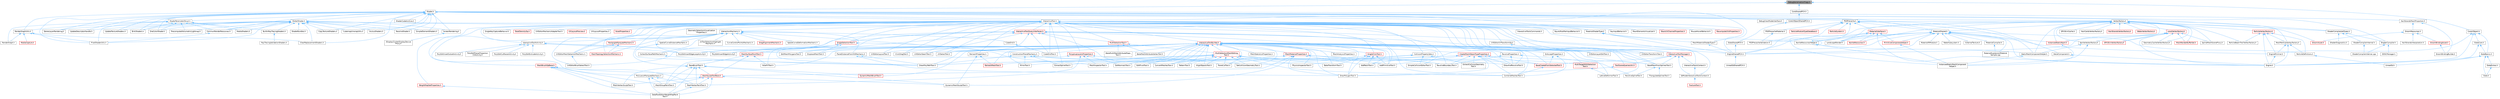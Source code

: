 digraph "DebugSerializationFlags.h"
{
 // INTERACTIVE_SVG=YES
 // LATEX_PDF_SIZE
  bgcolor="transparent";
  edge [fontname=Helvetica,fontsize=10,labelfontname=Helvetica,labelfontsize=10];
  node [fontname=Helvetica,fontsize=10,shape=box,height=0.2,width=0.4];
  Node1 [id="Node000001",label="DebugSerializationFlags.h",height=0.2,width=0.4,color="gray40", fillcolor="grey60", style="filled", fontcolor="black",tooltip=" "];
  Node1 -> Node2 [id="edge1_Node000001_Node000002",dir="back",color="steelblue1",style="solid",tooltip=" "];
  Node2 [id="Node000002",label="CoreSharedPCH.h",height=0.2,width=0.4,color="grey40", fillcolor="white", style="filled",URL="$d8/de5/CoreSharedPCH_8h.html",tooltip=" "];
  Node2 -> Node3 [id="edge2_Node000002_Node000003",dir="back",color="steelblue1",style="solid",tooltip=" "];
  Node3 [id="Node000003",label="CoreUObjectSharedPCH.h",height=0.2,width=0.4,color="grey40", fillcolor="white", style="filled",URL="$de/d2f/CoreUObjectSharedPCH_8h.html",tooltip=" "];
  Node3 -> Node4 [id="edge3_Node000003_Node000004",dir="back",color="steelblue1",style="solid",tooltip=" "];
  Node4 [id="Node000004",label="SlateSharedPCH.h",height=0.2,width=0.4,color="grey40", fillcolor="white", style="filled",URL="$d1/dfc/SlateSharedPCH_8h.html",tooltip=" "];
  Node4 -> Node5 [id="edge4_Node000004_Node000005",dir="back",color="steelblue1",style="solid",tooltip=" "];
  Node5 [id="Node000005",label="EngineSharedPCH.h",height=0.2,width=0.4,color="grey40", fillcolor="white", style="filled",URL="$dc/dbb/EngineSharedPCH_8h.html",tooltip=" "];
  Node5 -> Node6 [id="edge5_Node000005_Node000006",dir="back",color="steelblue1",style="solid",tooltip=" "];
  Node6 [id="Node000006",label="UnrealEdSharedPCH.h",height=0.2,width=0.4,color="grey40", fillcolor="white", style="filled",URL="$d1/de6/UnrealEdSharedPCH_8h.html",tooltip=" "];
  Node1 -> Node7 [id="edge6_Node000001_Node000007",dir="back",color="steelblue1",style="solid",tooltip=" "];
  Node7 [id="Node000007",label="CoreUObject.h",height=0.2,width=0.4,color="grey40", fillcolor="white", style="filled",URL="$d0/ded/CoreUObject_8h.html",tooltip=" "];
  Node7 -> Node8 [id="edge7_Node000007_Node000008",dir="back",color="steelblue1",style="solid",tooltip=" "];
  Node8 [id="Node000008",label="Engine.h",height=0.2,width=0.4,color="grey40", fillcolor="white", style="filled",URL="$d1/d34/Public_2Engine_8h.html",tooltip=" "];
  Node7 -> Node9 [id="edge8_Node000007_Node000009",dir="back",color="steelblue1",style="solid",tooltip=" "];
  Node9 [id="Node000009",label="EngineMinimal.h",height=0.2,width=0.4,color="grey40", fillcolor="white", style="filled",URL="$d0/d2c/EngineMinimal_8h.html",tooltip=" "];
  Node9 -> Node8 [id="edge9_Node000009_Node000008",dir="back",color="steelblue1",style="solid",tooltip=" "];
  Node7 -> Node10 [id="edge10_Node000007_Node000010",dir="back",color="steelblue1",style="solid",tooltip=" "];
  Node10 [id="Node000010",label="SlateBasics.h",height=0.2,width=0.4,color="grey40", fillcolor="white", style="filled",URL="$da/d2f/SlateBasics_8h.html",tooltip=" "];
  Node10 -> Node8 [id="edge11_Node000010_Node000008",dir="back",color="steelblue1",style="solid",tooltip=" "];
  Node10 -> Node11 [id="edge12_Node000010_Node000011",dir="back",color="steelblue1",style="solid",tooltip=" "];
  Node11 [id="Node000011",label="Slate.h",height=0.2,width=0.4,color="grey40", fillcolor="white", style="filled",URL="$d2/dc0/Slate_8h.html",tooltip=" "];
  Node10 -> Node12 [id="edge13_Node000010_Node000012",dir="back",color="steelblue1",style="solid",tooltip=" "];
  Node12 [id="Node000012",label="SlateExtras.h",height=0.2,width=0.4,color="grey40", fillcolor="white", style="filled",URL="$d8/dec/SlateExtras_8h.html",tooltip=" "];
  Node12 -> Node11 [id="edge14_Node000012_Node000011",dir="back",color="steelblue1",style="solid",tooltip=" "];
  Node10 -> Node13 [id="edge15_Node000010_Node000013",dir="back",color="steelblue1",style="solid",tooltip=" "];
  Node13 [id="Node000013",label="UnrealEd.h",height=0.2,width=0.4,color="grey40", fillcolor="white", style="filled",URL="$d2/d5f/UnrealEd_8h.html",tooltip=" "];
  Node7 -> Node14 [id="edge16_Node000007_Node000014",dir="back",color="steelblue1",style="solid",tooltip=" "];
  Node14 [id="Node000014",label="SlateCore.h",height=0.2,width=0.4,color="grey40", fillcolor="white", style="filled",URL="$dc/d03/SlateCore_8h.html",tooltip=" "];
  Node14 -> Node8 [id="edge17_Node000014_Node000008",dir="back",color="steelblue1",style="solid",tooltip=" "];
  Node14 -> Node10 [id="edge18_Node000014_Node000010",dir="back",color="steelblue1",style="solid",tooltip=" "];
  Node1 -> Node15 [id="edge19_Node000001_Node000015",dir="back",color="steelblue1",style="solid",tooltip=" "];
  Node15 [id="Node000015",label="Shader.h",height=0.2,width=0.4,color="grey40", fillcolor="white", style="filled",URL="$d2/dac/Shader_8h.html",tooltip=" "];
  Node15 -> Node16 [id="edge20_Node000015_Node000016",dir="back",color="steelblue1",style="solid",tooltip=" "];
  Node16 [id="Node000016",label="BinkShaders.h",height=0.2,width=0.4,color="grey40", fillcolor="white", style="filled",URL="$d8/d97/BinkShaders_8h.html",tooltip=" "];
  Node15 -> Node17 [id="edge21_Node000015_Node000017",dir="back",color="steelblue1",style="solid",tooltip=" "];
  Node17 [id="Node000017",label="ClearReplacementShaders.h",height=0.2,width=0.4,color="grey40", fillcolor="white", style="filled",URL="$d9/d4e/ClearReplacementShaders_8h.html",tooltip=" "];
  Node15 -> Node18 [id="edge22_Node000015_Node000018",dir="back",color="steelblue1",style="solid",tooltip=" "];
  Node18 [id="Node000018",label="CommonRenderResources.h",height=0.2,width=0.4,color="grey40", fillcolor="white", style="filled",URL="$d3/d27/CommonRenderResources_8h.html",tooltip=" "];
  Node18 -> Node19 [id="edge23_Node000018_Node000019",dir="back",color="steelblue1",style="solid",tooltip=" "];
  Node19 [id="Node000019",label="PixelShaderUtils.h",height=0.2,width=0.4,color="grey40", fillcolor="white", style="filled",URL="$d1/dc7/PixelShaderUtils_8h.html",tooltip=" "];
  Node15 -> Node20 [id="edge24_Node000015_Node000020",dir="back",color="steelblue1",style="solid",tooltip=" "];
  Node20 [id="Node000020",label="CopyTextureShaders.h",height=0.2,width=0.4,color="grey40", fillcolor="white", style="filled",URL="$dc/d7f/CopyTextureShaders_8h.html",tooltip=" "];
  Node15 -> Node21 [id="edge25_Node000015_Node000021",dir="back",color="steelblue1",style="solid",tooltip=" "];
  Node21 [id="Node000021",label="CubemapUnwrapUtils.h",height=0.2,width=0.4,color="grey40", fillcolor="white", style="filled",URL="$dd/d68/CubemapUnwrapUtils_8h.html",tooltip=" "];
  Node15 -> Node22 [id="edge26_Node000015_Node000022",dir="back",color="steelblue1",style="solid",tooltip=" "];
  Node22 [id="Node000022",label="DebugViewModeInterface.h",height=0.2,width=0.4,color="grey40", fillcolor="white", style="filled",URL="$d9/dfb/DebugViewModeInterface_8h.html",tooltip=" "];
  Node15 -> Node5 [id="edge27_Node000015_Node000005",dir="back",color="steelblue1",style="solid",tooltip=" "];
  Node15 -> Node23 [id="edge28_Node000015_Node000023",dir="back",color="steelblue1",style="solid",tooltip=" "];
  Node23 [id="Node000023",label="GlobalShader.h",height=0.2,width=0.4,color="grey40", fillcolor="white", style="filled",URL="$db/de3/GlobalShader_8h.html",tooltip=" "];
  Node23 -> Node16 [id="edge29_Node000023_Node000016",dir="back",color="steelblue1",style="solid",tooltip=" "];
  Node23 -> Node24 [id="edge30_Node000023_Node000024",dir="back",color="steelblue1",style="solid",tooltip=" "];
  Node24 [id="Node000024",label="BuiltInRayTracingShaders.h",height=0.2,width=0.4,color="grey40", fillcolor="white", style="filled",URL="$d4/d9b/BuiltInRayTracingShaders_8h.html",tooltip=" "];
  Node24 -> Node25 [id="edge31_Node000024_Node000025",dir="back",color="steelblue1",style="solid",tooltip=" "];
  Node25 [id="Node000025",label="RayTracingValidationShaders.h",height=0.2,width=0.4,color="grey40", fillcolor="white", style="filled",URL="$d2/d6c/RayTracingValidationShaders_8h.html",tooltip=" "];
  Node23 -> Node17 [id="edge32_Node000023_Node000017",dir="back",color="steelblue1",style="solid",tooltip=" "];
  Node23 -> Node18 [id="edge33_Node000023_Node000018",dir="back",color="steelblue1",style="solid",tooltip=" "];
  Node23 -> Node20 [id="edge34_Node000023_Node000020",dir="back",color="steelblue1",style="solid",tooltip=" "];
  Node23 -> Node21 [id="edge35_Node000023_Node000021",dir="back",color="steelblue1",style="solid",tooltip=" "];
  Node23 -> Node5 [id="edge36_Node000023_Node000005",dir="back",color="steelblue1",style="solid",tooltip=" "];
  Node23 -> Node26 [id="edge37_Node000023_Node000026",dir="back",color="steelblue1",style="solid",tooltip=" "];
  Node26 [id="Node000026",label="MaterialShaderType.h",height=0.2,width=0.4,color="grey40", fillcolor="white", style="filled",URL="$d9/d8e/MaterialShaderType_8h.html",tooltip=" "];
  Node26 -> Node5 [id="edge38_Node000026_Node000005",dir="back",color="steelblue1",style="solid",tooltip=" "];
  Node26 -> Node27 [id="edge39_Node000026_Node000027",dir="back",color="steelblue1",style="solid",tooltip=" "];
  Node27 [id="Node000027",label="MeshMaterialShaderType.h",height=0.2,width=0.4,color="grey40", fillcolor="white", style="filled",URL="$d1/d45/MeshMaterialShaderType_8h.html",tooltip=" "];
  Node27 -> Node5 [id="edge40_Node000027_Node000005",dir="back",color="steelblue1",style="solid",tooltip=" "];
  Node26 -> Node28 [id="edge41_Node000026_Node000028",dir="back",color="steelblue1",style="solid",tooltip=" "];
  Node28 [id="Node000028",label="NaniteResourcesHelper.h",height=0.2,width=0.4,color="grey40", fillcolor="white", style="filled",URL="$dc/d48/NaniteResourcesHelper_8h.html",tooltip=" "];
  Node28 -> Node29 [id="edge42_Node000028_Node000029",dir="back",color="steelblue1",style="solid",tooltip=" "];
  Node29 [id="Node000029",label="InstancedStaticMeshComponent\lHelper.h",height=0.2,width=0.4,color="grey40", fillcolor="white", style="filled",URL="$dc/dc7/InstancedStaticMeshComponentHelper_8h.html",tooltip=" "];
  Node28 -> Node28 [id="edge43_Node000028_Node000028",dir="back",color="steelblue1",style="solid",tooltip=" "];
  Node28 -> Node30 [id="edge44_Node000028_Node000030",dir="back",color="steelblue1",style="solid",tooltip=" "];
  Node30 [id="Node000030",label="StaticMeshComponentHelper.h",height=0.2,width=0.4,color="grey40", fillcolor="white", style="filled",URL="$dc/dc1/StaticMeshComponentHelper_8h.html",tooltip=" "];
  Node30 -> Node29 [id="edge45_Node000030_Node000029",dir="back",color="steelblue1",style="solid",tooltip=" "];
  Node23 -> Node31 [id="edge46_Node000023_Node000031",dir="back",color="steelblue1",style="solid",tooltip=" "];
  Node31 [id="Node000031",label="MediaShaders.h",height=0.2,width=0.4,color="grey40", fillcolor="white", style="filled",URL="$de/dcb/MediaShaders_8h.html",tooltip=" "];
  Node23 -> Node32 [id="edge47_Node000023_Node000032",dir="back",color="steelblue1",style="solid",tooltip=" "];
  Node32 [id="Node000032",label="OculusShaders.h",height=0.2,width=0.4,color="grey40", fillcolor="white", style="filled",URL="$d5/d66/OculusShaders_8h.html",tooltip=" "];
  Node23 -> Node33 [id="edge48_Node000023_Node000033",dir="back",color="steelblue1",style="solid",tooltip=" "];
  Node33 [id="Node000033",label="OneColorShader.h",height=0.2,width=0.4,color="grey40", fillcolor="white", style="filled",URL="$dc/d2c/OneColorShader_8h.html",tooltip=" "];
  Node23 -> Node19 [id="edge49_Node000023_Node000019",dir="back",color="steelblue1",style="solid",tooltip=" "];
  Node23 -> Node34 [id="edge50_Node000023_Node000034",dir="back",color="steelblue1",style="solid",tooltip=" "];
  Node34 [id="Node000034",label="PrecomputedVolumetricLightmap.h",height=0.2,width=0.4,color="grey40", fillcolor="white", style="filled",URL="$d8/d75/PrecomputedVolumetricLightmap_8h.html",tooltip=" "];
  Node23 -> Node35 [id="edge51_Node000023_Node000035",dir="back",color="steelblue1",style="solid",tooltip=" "];
  Node35 [id="Node000035",label="ResolveShader.h",height=0.2,width=0.4,color="grey40", fillcolor="white", style="filled",URL="$d0/d1c/ResolveShader_8h.html",tooltip=" "];
  Node23 -> Node36 [id="edge52_Node000023_Node000036",dir="back",color="steelblue1",style="solid",tooltip=" "];
  Node36 [id="Node000036",label="ScreenRendering.h",height=0.2,width=0.4,color="grey40", fillcolor="white", style="filled",URL="$d8/d7a/ScreenRendering_8h.html",tooltip=" "];
  Node36 -> Node37 [id="edge53_Node000036_Node000037",dir="back",color="steelblue1",style="solid",tooltip=" "];
  Node37 [id="Node000037",label="IDisplayClusterDisplayDevice\lProxy.h",height=0.2,width=0.4,color="grey40", fillcolor="white", style="filled",URL="$dd/d48/IDisplayClusterDisplayDeviceProxy_8h.html",tooltip=" "];
  Node23 -> Node38 [id="edge54_Node000023_Node000038",dir="back",color="steelblue1",style="solid",tooltip=" "];
  Node38 [id="Node000038",label="ShaderBundles.h",height=0.2,width=0.4,color="grey40", fillcolor="white", style="filled",URL="$d9/d8b/ShaderBundles_8h.html",tooltip=" "];
  Node23 -> Node39 [id="edge55_Node000023_Node000039",dir="back",color="steelblue1",style="solid",tooltip=" "];
  Node39 [id="Node000039",label="SimpleElementShaders.h",height=0.2,width=0.4,color="grey40", fillcolor="white", style="filled",URL="$d3/df4/SimpleElementShaders_8h.html",tooltip=" "];
  Node23 -> Node40 [id="edge56_Node000023_Node000040",dir="back",color="steelblue1",style="solid",tooltip=" "];
  Node40 [id="Node000040",label="StereoLayerRendering.h",height=0.2,width=0.4,color="grey40", fillcolor="white", style="filled",URL="$d9/dee/StereoLayerRendering_8h.html",tooltip=" "];
  Node23 -> Node41 [id="edge57_Node000023_Node000041",dir="back",color="steelblue1",style="solid",tooltip=" "];
  Node41 [id="Node000041",label="UpdateDescriptorHandle.h",height=0.2,width=0.4,color="grey40", fillcolor="white", style="filled",URL="$d4/dfc/UpdateDescriptorHandle_8h.html",tooltip=" "];
  Node23 -> Node42 [id="edge58_Node000023_Node000042",dir="back",color="steelblue1",style="solid",tooltip=" "];
  Node42 [id="Node000042",label="UpdateTextureShaders.h",height=0.2,width=0.4,color="grey40", fillcolor="white", style="filled",URL="$d6/d1e/UpdateTextureShaders_8h.html",tooltip=" "];
  Node15 -> Node43 [id="edge59_Node000015_Node000043",dir="back",color="steelblue1",style="solid",tooltip=" "];
  Node43 [id="Node000043",label="HairStrandsMeshProjection.h",height=0.2,width=0.4,color="grey40", fillcolor="white", style="filled",URL="$d9/d55/HairStrandsMeshProjection_8h.html",tooltip=" "];
  Node43 -> Node44 [id="edge60_Node000043_Node000044",dir="back",color="steelblue1",style="solid",tooltip=" "];
  Node44 [id="Node000044",label="GroomBindingBuilder.h",height=0.2,width=0.4,color="grey40", fillcolor="white", style="filled",URL="$d2/d2f/GroomBindingBuilder_8h.html",tooltip=" "];
  Node43 -> Node45 [id="edge61_Node000043_Node000045",dir="back",color="steelblue1",style="solid",tooltip=" "];
  Node45 [id="Node000045",label="GroomResources.h",height=0.2,width=0.4,color="grey40", fillcolor="white", style="filled",URL="$d0/d70/GroomResources_8h.html",tooltip=" "];
  Node45 -> Node46 [id="edge62_Node000045_Node000046",dir="back",color="steelblue1",style="solid",tooltip=" "];
  Node46 [id="Node000046",label="GroomAsset.h",height=0.2,width=0.4,color="red", fillcolor="#FFF0F0", style="filled",URL="$d8/df1/GroomAsset_8h.html",tooltip=" "];
  Node45 -> Node53 [id="edge63_Node000045_Node000053",dir="back",color="steelblue1",style="solid",tooltip=" "];
  Node53 [id="Node000053",label="GroomBindingAsset.h",height=0.2,width=0.4,color="red", fillcolor="#FFF0F0", style="filled",URL="$de/d26/GroomBindingAsset_8h.html",tooltip=" "];
  Node53 -> Node44 [id="edge64_Node000053_Node000044",dir="back",color="steelblue1",style="solid",tooltip=" "];
  Node45 -> Node56 [id="edge65_Node000045_Node000056",dir="back",color="steelblue1",style="solid",tooltip=" "];
  Node56 [id="Node000056",label="HairStrandsInterpolation.h",height=0.2,width=0.4,color="grey40", fillcolor="white", style="filled",URL="$de/dab/HairStrandsInterpolation_8h.html",tooltip=" "];
  Node15 -> Node57 [id="edge66_Node000015_Node000057",dir="back",color="steelblue1",style="solid",tooltip=" "];
  Node57 [id="Node000057",label="InteractiveTool.h",height=0.2,width=0.4,color="grey40", fillcolor="white", style="filled",URL="$d5/d55/InteractiveTool_8h.html",tooltip=" "];
  Node57 -> Node58 [id="edge67_Node000057_Node000058",dir="back",color="steelblue1",style="solid",tooltip=" "];
  Node58 [id="Node000058",label="BaseBrushTool.h",height=0.2,width=0.4,color="grey40", fillcolor="white", style="filled",URL="$d9/d0b/BaseBrushTool_8h.html",tooltip=" "];
  Node58 -> Node59 [id="edge68_Node000058_Node000059",dir="back",color="steelblue1",style="solid",tooltip=" "];
  Node59 [id="Node000059",label="DataflowEditorWeightMapPaint\lTool.h",height=0.2,width=0.4,color="grey40", fillcolor="white", style="filled",URL="$db/d46/DataflowEditorWeightMapPaintTool_8h.html",tooltip=" "];
  Node58 -> Node60 [id="edge69_Node000058_Node000060",dir="back",color="steelblue1",style="solid",tooltip=" "];
  Node60 [id="Node000060",label="DynamicMeshBrushTool.h",height=0.2,width=0.4,color="red", fillcolor="#FFF0F0", style="filled",URL="$da/d04/DynamicMeshBrushTool_8h.html",tooltip=" "];
  Node58 -> Node64 [id="edge70_Node000058_Node000064",dir="back",color="steelblue1",style="solid",tooltip=" "];
  Node64 [id="Node000064",label="DynamicMeshSculptTool.h",height=0.2,width=0.4,color="grey40", fillcolor="white", style="filled",URL="$d6/d16/DynamicMeshSculptTool_8h.html",tooltip=" "];
  Node58 -> Node65 [id="edge71_Node000058_Node000065",dir="back",color="steelblue1",style="solid",tooltip=" "];
  Node65 [id="Node000065",label="MeshGroupPaintTool.h",height=0.2,width=0.4,color="grey40", fillcolor="white", style="filled",URL="$dd/d04/MeshGroupPaintTool_8h.html",tooltip=" "];
  Node58 -> Node66 [id="edge72_Node000058_Node000066",dir="back",color="steelblue1",style="solid",tooltip=" "];
  Node66 [id="Node000066",label="MeshSculptToolBase.h",height=0.2,width=0.4,color="red", fillcolor="#FFF0F0", style="filled",URL="$d8/d2a/MeshSculptToolBase_8h.html",tooltip=" "];
  Node66 -> Node59 [id="edge73_Node000066_Node000059",dir="back",color="steelblue1",style="solid",tooltip=" "];
  Node66 -> Node64 [id="edge74_Node000066_Node000064",dir="back",color="steelblue1",style="solid",tooltip=" "];
  Node66 -> Node65 [id="edge75_Node000066_Node000065",dir="back",color="steelblue1",style="solid",tooltip=" "];
  Node66 -> Node68 [id="edge76_Node000066_Node000068",dir="back",color="steelblue1",style="solid",tooltip=" "];
  Node68 [id="Node000068",label="MeshVertexPaintTool.h",height=0.2,width=0.4,color="grey40", fillcolor="white", style="filled",URL="$db/d74/MeshVertexPaintTool_8h.html",tooltip=" "];
  Node68 -> Node59 [id="edge77_Node000068_Node000059",dir="back",color="steelblue1",style="solid",tooltip=" "];
  Node66 -> Node69 [id="edge78_Node000066_Node000069",dir="back",color="steelblue1",style="solid",tooltip=" "];
  Node69 [id="Node000069",label="MeshVertexSculptTool.h",height=0.2,width=0.4,color="grey40", fillcolor="white", style="filled",URL="$dc/da6/MeshVertexSculptTool_8h.html",tooltip=" "];
  Node58 -> Node68 [id="edge79_Node000058_Node000068",dir="back",color="steelblue1",style="solid",tooltip=" "];
  Node58 -> Node69 [id="edge80_Node000058_Node000069",dir="back",color="steelblue1",style="solid",tooltip=" "];
  Node57 -> Node70 [id="edge81_Node000057_Node000070",dir="back",color="steelblue1",style="solid",tooltip=" "];
  Node70 [id="Node000070",label="BaseMeshFromSplinesTool.h",height=0.2,width=0.4,color="grey40", fillcolor="white", style="filled",URL="$da/d31/BaseMeshFromSplinesTool_8h.html",tooltip=" "];
  Node70 -> Node71 [id="edge82_Node000070_Node000071",dir="back",color="steelblue1",style="solid",tooltip=" "];
  Node71 [id="Node000071",label="RevolveSplineTool.h",height=0.2,width=0.4,color="grey40", fillcolor="white", style="filled",URL="$d3/d36/RevolveSplineTool_8h.html",tooltip=" "];
  Node70 -> Node72 [id="edge83_Node000070_Node000072",dir="back",color="steelblue1",style="solid",tooltip=" "];
  Node72 [id="Node000072",label="TriangulateSplinesTool.h",height=0.2,width=0.4,color="grey40", fillcolor="white", style="filled",URL="$d9/de6/TriangulateSplinesTool_8h.html",tooltip=" "];
  Node57 -> Node73 [id="edge84_Node000057_Node000073",dir="back",color="steelblue1",style="solid",tooltip=" "];
  Node73 [id="Node000073",label="ClickDragTool.h",height=0.2,width=0.4,color="grey40", fillcolor="white", style="filled",URL="$da/d12/ClickDragTool_8h.html",tooltip=" "];
  Node57 -> Node74 [id="edge85_Node000057_Node000074",dir="back",color="steelblue1",style="solid",tooltip=" "];
  Node74 [id="Node000074",label="CollisionPropertySets.h",height=0.2,width=0.4,color="grey40", fillcolor="white", style="filled",URL="$df/dda/CollisionPropertySets_8h.html",tooltip=" "];
  Node74 -> Node75 [id="edge86_Node000074_Node000075",dir="back",color="steelblue1",style="solid",tooltip=" "];
  Node75 [id="Node000075",label="ExtractCollisionGeometry\lTool.h",height=0.2,width=0.4,color="grey40", fillcolor="white", style="filled",URL="$d6/dbd/ExtractCollisionGeometryTool_8h.html",tooltip=" "];
  Node74 -> Node76 [id="edge87_Node000074_Node000076",dir="back",color="steelblue1",style="solid",tooltip=" "];
  Node76 [id="Node000076",label="PhysicsInspectorTool.h",height=0.2,width=0.4,color="grey40", fillcolor="white", style="filled",URL="$d8/d53/PhysicsInspectorTool_8h.html",tooltip=" "];
  Node74 -> Node77 [id="edge88_Node000074_Node000077",dir="back",color="steelblue1",style="solid",tooltip=" "];
  Node77 [id="Node000077",label="SetCollisionGeometryTool.h",height=0.2,width=0.4,color="grey40", fillcolor="white", style="filled",URL="$d0/de6/SetCollisionGeometryTool_8h.html",tooltip=" "];
  Node74 -> Node78 [id="edge89_Node000074_Node000078",dir="back",color="steelblue1",style="solid",tooltip=" "];
  Node78 [id="Node000078",label="SimpleCollisionEditorTool.h",height=0.2,width=0.4,color="grey40", fillcolor="white", style="filled",URL="$d0/dbe/SimpleCollisionEditorTool_8h.html",tooltip=" "];
  Node57 -> Node79 [id="edge90_Node000057_Node000079",dir="back",color="steelblue1",style="solid",tooltip=" "];
  Node79 [id="Node000079",label="CubeGridTool.h",height=0.2,width=0.4,color="grey40", fillcolor="white", style="filled",URL="$d3/d38/CubeGridTool_8h.html",tooltip=" "];
  Node57 -> Node80 [id="edge91_Node000057_Node000080",dir="back",color="steelblue1",style="solid",tooltip=" "];
  Node80 [id="Node000080",label="DrawAndRevolveTool.h",height=0.2,width=0.4,color="grey40", fillcolor="white", style="filled",URL="$d8/d06/DrawAndRevolveTool_8h.html",tooltip=" "];
  Node57 -> Node81 [id="edge92_Node000057_Node000081",dir="back",color="steelblue1",style="solid",tooltip=" "];
  Node81 [id="Node000081",label="EdModeInteractiveToolsContext.h",height=0.2,width=0.4,color="grey40", fillcolor="white", style="filled",URL="$d7/da4/EdModeInteractiveToolsContext_8h.html",tooltip=" "];
  Node81 -> Node82 [id="edge93_Node000081_Node000082",dir="back",color="steelblue1",style="solid",tooltip=" "];
  Node82 [id="Node000082",label="FractureTool.h",height=0.2,width=0.4,color="red", fillcolor="#FFF0F0", style="filled",URL="$d4/d30/FractureTool_8h.html",tooltip=" "];
  Node57 -> Node84 [id="edge94_Node000057_Node000084",dir="back",color="steelblue1",style="solid",tooltip=" "];
  Node84 [id="Node000084",label="ExtractSplineTool.h",height=0.2,width=0.4,color="grey40", fillcolor="white", style="filled",URL="$d3/d4d/ExtractSplineTool_8h.html",tooltip=" "];
  Node57 -> Node85 [id="edge95_Node000057_Node000085",dir="back",color="steelblue1",style="solid",tooltip=" "];
  Node85 [id="Node000085",label="GeometrySelectionVisualization\lProperties.h",height=0.2,width=0.4,color="grey40", fillcolor="white", style="filled",URL="$d0/d90/GeometrySelectionVisualizationProperties_8h.html",tooltip=" "];
  Node57 -> Node86 [id="edge96_Node000057_Node000086",dir="back",color="steelblue1",style="solid",tooltip=" "];
  Node86 [id="Node000086",label="InteractionMechanic.h",height=0.2,width=0.4,color="grey40", fillcolor="white", style="filled",URL="$df/d30/InteractionMechanic_8h.html",tooltip=" "];
  Node86 -> Node87 [id="edge97_Node000086_Node000087",dir="back",color="steelblue1",style="solid",tooltip=" "];
  Node87 [id="Node000087",label="CollectSurfacePathMechanic.h",height=0.2,width=0.4,color="grey40", fillcolor="white", style="filled",URL="$d5/dd0/CollectSurfacePathMechanic_8h.html",tooltip=" "];
  Node87 -> Node88 [id="edge98_Node000087_Node000088",dir="back",color="steelblue1",style="solid",tooltip=" "];
  Node88 [id="Node000088",label="DrawPolyPathTool.h",height=0.2,width=0.4,color="grey40", fillcolor="white", style="filled",URL="$dc/d3e/DrawPolyPathTool_8h.html",tooltip=" "];
  Node86 -> Node89 [id="edge99_Node000086_Node000089",dir="back",color="steelblue1",style="solid",tooltip=" "];
  Node89 [id="Node000089",label="ConstructionPlaneMechanic.h",height=0.2,width=0.4,color="grey40", fillcolor="white", style="filled",URL="$dd/dd6/ConstructionPlaneMechanic_8h.html",tooltip=" "];
  Node89 -> Node88 [id="edge100_Node000089_Node000088",dir="back",color="steelblue1",style="solid",tooltip=" "];
  Node89 -> Node84 [id="edge101_Node000089_Node000084",dir="back",color="steelblue1",style="solid",tooltip=" "];
  Node89 -> Node90 [id="edge102_Node000089_Node000090",dir="back",color="steelblue1",style="solid",tooltip=" "];
  Node90 [id="Node000090",label="MirrorTool.h",height=0.2,width=0.4,color="grey40", fillcolor="white", style="filled",URL="$d3/dc9/MirrorTool_8h.html",tooltip=" "];
  Node89 -> Node91 [id="edge103_Node000089_Node000091",dir="back",color="steelblue1",style="solid",tooltip=" "];
  Node91 [id="Node000091",label="PlaneCutTool.h",height=0.2,width=0.4,color="grey40", fillcolor="white", style="filled",URL="$dd/def/PlaneCutTool_8h.html",tooltip=" "];
  Node89 -> Node92 [id="edge104_Node000089_Node000092",dir="back",color="steelblue1",style="solid",tooltip=" "];
  Node92 [id="Node000092",label="RevolveBoundaryTool.h",height=0.2,width=0.4,color="grey40", fillcolor="white", style="filled",URL="$da/dce/RevolveBoundaryTool_8h.html",tooltip=" "];
  Node86 -> Node93 [id="edge105_Node000086_Node000093",dir="back",color="steelblue1",style="solid",tooltip=" "];
  Node93 [id="Node000093",label="CubeGrid.h",height=0.2,width=0.4,color="grey40", fillcolor="white", style="filled",URL="$d3/d23/CubeGrid_8h.html",tooltip=" "];
  Node93 -> Node79 [id="edge106_Node000093_Node000079",dir="back",color="steelblue1",style="solid",tooltip=" "];
  Node86 -> Node94 [id="edge107_Node000086_Node000094",dir="back",color="steelblue1",style="solid",tooltip=" "];
  Node94 [id="Node000094",label="CurveControlPointsMechanic.h",height=0.2,width=0.4,color="grey40", fillcolor="white", style="filled",URL="$d4/d87/CurveControlPointsMechanic_8h.html",tooltip=" "];
  Node86 -> Node95 [id="edge108_Node000086_Node000095",dir="back",color="steelblue1",style="solid",tooltip=" "];
  Node95 [id="Node000095",label="DragAlignmentMechanic.h",height=0.2,width=0.4,color="red", fillcolor="#FFF0F0", style="filled",URL="$d1/d74/DragAlignmentMechanic_8h.html",tooltip=" "];
  Node86 -> Node97 [id="edge109_Node000086_Node000097",dir="back",color="steelblue1",style="solid",tooltip=" "];
  Node97 [id="Node000097",label="InteractiveToolActivity.h",height=0.2,width=0.4,color="grey40", fillcolor="white", style="filled",URL="$da/de4/InteractiveToolActivity_8h.html",tooltip=" "];
  Node97 -> Node98 [id="edge110_Node000097_Node000098",dir="back",color="steelblue1",style="solid",tooltip=" "];
  Node98 [id="Node000098",label="EditMeshPolygonsTool.h",height=0.2,width=0.4,color="grey40", fillcolor="white", style="filled",URL="$d5/d72/EditMeshPolygonsTool_8h.html",tooltip=" "];
  Node97 -> Node99 [id="edge111_Node000097_Node000099",dir="back",color="steelblue1",style="solid",tooltip=" "];
  Node99 [id="Node000099",label="PolyEditCutFacesActivity.h",height=0.2,width=0.4,color="grey40", fillcolor="white", style="filled",URL="$d4/db0/PolyEditCutFacesActivity_8h.html",tooltip=" "];
  Node97 -> Node100 [id="edge112_Node000097_Node000100",dir="back",color="steelblue1",style="solid",tooltip=" "];
  Node100 [id="Node000100",label="PolyEditExtrudeActivity.h",height=0.2,width=0.4,color="grey40", fillcolor="white", style="filled",URL="$db/d72/PolyEditExtrudeActivity_8h.html",tooltip=" "];
  Node97 -> Node101 [id="edge113_Node000097_Node000101",dir="back",color="steelblue1",style="solid",tooltip=" "];
  Node101 [id="Node000101",label="PolyEditInsertEdgeActivity.h",height=0.2,width=0.4,color="grey40", fillcolor="white", style="filled",URL="$d1/d26/PolyEditInsertEdgeActivity_8h.html",tooltip=" "];
  Node97 -> Node102 [id="edge114_Node000097_Node000102",dir="back",color="steelblue1",style="solid",tooltip=" "];
  Node102 [id="Node000102",label="PolyEditInsertEdgeLoopActivity.h",height=0.2,width=0.4,color="grey40", fillcolor="white", style="filled",URL="$d5/d37/PolyEditInsertEdgeLoopActivity_8h.html",tooltip=" "];
  Node97 -> Node103 [id="edge115_Node000097_Node000103",dir="back",color="steelblue1",style="solid",tooltip=" "];
  Node103 [id="Node000103",label="PolyEditInsetOutsetActivity.h",height=0.2,width=0.4,color="grey40", fillcolor="white", style="filled",URL="$dd/d82/PolyEditInsetOutsetActivity_8h.html",tooltip=" "];
  Node97 -> Node104 [id="edge116_Node000097_Node000104",dir="back",color="steelblue1",style="solid",tooltip=" "];
  Node104 [id="Node000104",label="PolyEditPlanarProjection\lUVActivity.h",height=0.2,width=0.4,color="grey40", fillcolor="white", style="filled",URL="$d7/d84/PolyEditPlanarProjectionUVActivity_8h.html",tooltip=" "];
  Node86 -> Node105 [id="edge117_Node000086_Node000105",dir="back",color="steelblue1",style="solid",tooltip=" "];
  Node105 [id="Node000105",label="MeshTopologySelectionMechanic.h",height=0.2,width=0.4,color="red", fillcolor="#FFF0F0", style="filled",URL="$d5/d15/MeshTopologySelectionMechanic_8h.html",tooltip=" "];
  Node86 -> Node109 [id="edge118_Node000086_Node000109",dir="back",color="steelblue1",style="solid",tooltip=" "];
  Node109 [id="Node000109",label="PlaneDistanceFromHitMechanic.h",height=0.2,width=0.4,color="grey40", fillcolor="white", style="filled",URL="$dc/dea/PlaneDistanceFromHitMechanic_8h.html",tooltip=" "];
  Node109 -> Node88 [id="edge119_Node000109_Node000088",dir="back",color="steelblue1",style="solid",tooltip=" "];
  Node109 -> Node110 [id="edge120_Node000109_Node000110",dir="back",color="steelblue1",style="solid",tooltip=" "];
  Node110 [id="Node000110",label="DrawPolygonTool.h",height=0.2,width=0.4,color="grey40", fillcolor="white", style="filled",URL="$d0/d15/DrawPolygonTool_8h.html",tooltip=" "];
  Node86 -> Node111 [id="edge121_Node000086_Node000111",dir="back",color="steelblue1",style="solid",tooltip=" "];
  Node111 [id="Node000111",label="PolyLassoMarqueeMechanic.h",height=0.2,width=0.4,color="grey40", fillcolor="white", style="filled",URL="$dc/dfc/PolyLassoMarqueeMechanic_8h.html",tooltip=" "];
  Node111 -> Node59 [id="edge122_Node000111_Node000059",dir="back",color="steelblue1",style="solid",tooltip=" "];
  Node111 -> Node65 [id="edge123_Node000111_Node000065",dir="back",color="steelblue1",style="solid",tooltip=" "];
  Node111 -> Node68 [id="edge124_Node000111_Node000068",dir="back",color="steelblue1",style="solid",tooltip=" "];
  Node86 -> Node112 [id="edge125_Node000086_Node000112",dir="back",color="steelblue1",style="solid",tooltip=" "];
  Node112 [id="Node000112",label="RectangleMarqueeMechanic.h",height=0.2,width=0.4,color="red", fillcolor="#FFF0F0", style="filled",URL="$d5/de9/RectangleMarqueeMechanic_8h.html",tooltip=" "];
  Node112 -> Node105 [id="edge126_Node000112_Node000105",dir="back",color="steelblue1",style="solid",tooltip=" "];
  Node112 -> Node115 [id="edge127_Node000112_Node000115",dir="back",color="steelblue1",style="solid",tooltip=" "];
  Node115 [id="Node000115",label="UVEditorMeshSelectionMechanic.h",height=0.2,width=0.4,color="grey40", fillcolor="white", style="filled",URL="$d2/d73/UVEditorMeshSelectionMechanic_8h.html",tooltip=" "];
  Node115 -> Node116 [id="edge128_Node000115_Node000116",dir="back",color="steelblue1",style="solid",tooltip=" "];
  Node116 [id="Node000116",label="UVEditorBrushSelectTool.h",height=0.2,width=0.4,color="grey40", fillcolor="white", style="filled",URL="$dd/d97/UVEditorBrushSelectTool_8h.html",tooltip=" "];
  Node86 -> Node117 [id="edge129_Node000086_Node000117",dir="back",color="steelblue1",style="solid",tooltip=" "];
  Node117 [id="Node000117",label="SpaceCurveDeformationMechanic.h",height=0.2,width=0.4,color="grey40", fillcolor="white", style="filled",URL="$d0/d4d/SpaceCurveDeformationMechanic_8h.html",tooltip=" "];
  Node86 -> Node118 [id="edge130_Node000086_Node000118",dir="back",color="steelblue1",style="solid",tooltip=" "];
  Node118 [id="Node000118",label="SpatialCurveDistanceMechanic.h",height=0.2,width=0.4,color="grey40", fillcolor="white", style="filled",URL="$d3/d29/SpatialCurveDistanceMechanic_8h.html",tooltip=" "];
  Node118 -> Node88 [id="edge131_Node000118_Node000088",dir="back",color="steelblue1",style="solid",tooltip=" "];
  Node86 -> Node115 [id="edge132_Node000086_Node000115",dir="back",color="steelblue1",style="solid",tooltip=" "];
  Node86 -> Node119 [id="edge133_Node000086_Node000119",dir="back",color="steelblue1",style="solid",tooltip=" "];
  Node119 [id="Node000119",label="UVToolSelectionHighlight\lMechanic.h",height=0.2,width=0.4,color="grey40", fillcolor="white", style="filled",URL="$d9/d8a/UVToolSelectionHighlightMechanic_8h.html",tooltip=" "];
  Node57 -> Node97 [id="edge134_Node000057_Node000097",dir="back",color="steelblue1",style="solid",tooltip=" "];
  Node57 -> Node120 [id="edge135_Node000057_Node000120",dir="back",color="steelblue1",style="solid",tooltip=" "];
  Node120 [id="Node000120",label="InteractiveToolBuilder.h",height=0.2,width=0.4,color="red", fillcolor="#FFF0F0", style="filled",URL="$d1/d03/InteractiveToolBuilder_8h.html",tooltip=" "];
  Node120 -> Node121 [id="edge136_Node000120_Node000121",dir="back",color="steelblue1",style="solid",tooltip=" "];
  Node121 [id="Node000121",label="AddPatchTool.h",height=0.2,width=0.4,color="grey40", fillcolor="white", style="filled",URL="$d5/deb/AddPatchTool_8h.html",tooltip=" "];
  Node120 -> Node122 [id="edge137_Node000120_Node000122",dir="back",color="steelblue1",style="solid",tooltip=" "];
  Node122 [id="Node000122",label="AddPrimitiveTool.h",height=0.2,width=0.4,color="grey40", fillcolor="white", style="filled",URL="$d5/dbf/AddPrimitiveTool_8h.html",tooltip=" "];
  Node120 -> Node123 [id="edge138_Node000120_Node000123",dir="back",color="steelblue1",style="solid",tooltip=" "];
  Node123 [id="Node000123",label="AlignObjectsTool.h",height=0.2,width=0.4,color="grey40", fillcolor="white", style="filled",URL="$da/d25/AlignObjectsTool_8h.html",tooltip=" "];
  Node120 -> Node124 [id="edge139_Node000120_Node000124",dir="back",color="steelblue1",style="solid",tooltip=" "];
  Node124 [id="Node000124",label="BakeMeshAttributeVertexTool.h",height=0.2,width=0.4,color="grey40", fillcolor="white", style="filled",URL="$d6/d76/BakeMeshAttributeVertexTool_8h.html",tooltip=" "];
  Node120 -> Node125 [id="edge140_Node000120_Node000125",dir="back",color="steelblue1",style="solid",tooltip=" "];
  Node125 [id="Node000125",label="BakeMultiMeshAttributeMaps\lTool.h",height=0.2,width=0.4,color="grey40", fillcolor="white", style="filled",URL="$d7/d65/BakeMultiMeshAttributeMapsTool_8h.html",tooltip=" "];
  Node120 -> Node126 [id="edge141_Node000120_Node000126",dir="back",color="steelblue1",style="solid",tooltip=" "];
  Node126 [id="Node000126",label="BakeTransformTool.h",height=0.2,width=0.4,color="grey40", fillcolor="white", style="filled",URL="$dc/d39/BakeTransformTool_8h.html",tooltip=" "];
  Node120 -> Node127 [id="edge142_Node000120_Node000127",dir="back",color="steelblue1",style="solid",tooltip=" "];
  Node127 [id="Node000127",label="BaseCreateFromSelectedTool.h",height=0.2,width=0.4,color="red", fillcolor="#FFF0F0", style="filled",URL="$de/dc7/BaseCreateFromSelectedTool_8h.html",tooltip=" "];
  Node127 -> Node133 [id="edge143_Node000127_Node000133",dir="back",color="steelblue1",style="solid",tooltip=" "];
  Node133 [id="Node000133",label="CombineMeshesTool.h",height=0.2,width=0.4,color="grey40", fillcolor="white", style="filled",URL="$dd/da3/CombineMeshesTool_8h.html",tooltip=" "];
  Node120 -> Node70 [id="edge144_Node000120_Node000070",dir="back",color="steelblue1",style="solid",tooltip=" "];
  Node120 -> Node73 [id="edge145_Node000120_Node000073",dir="back",color="steelblue1",style="solid",tooltip=" "];
  Node120 -> Node133 [id="edge146_Node000120_Node000133",dir="back",color="steelblue1",style="solid",tooltip=" "];
  Node120 -> Node136 [id="edge147_Node000120_Node000136",dir="back",color="steelblue1",style="solid",tooltip=" "];
  Node136 [id="Node000136",label="ConvertMeshesTool.h",height=0.2,width=0.4,color="grey40", fillcolor="white", style="filled",URL="$dc/d47/ConvertMeshesTool_8h.html",tooltip=" "];
  Node120 -> Node137 [id="edge148_Node000120_Node000137",dir="back",color="steelblue1",style="solid",tooltip=" "];
  Node137 [id="Node000137",label="CreateMeshObjectTypeProperties.h",height=0.2,width=0.4,color="red", fillcolor="#FFF0F0", style="filled",URL="$d9/d04/CreateMeshObjectTypeProperties_8h.html",tooltip=" "];
  Node137 -> Node122 [id="edge149_Node000137_Node000122",dir="back",color="steelblue1",style="solid",tooltip=" "];
  Node137 -> Node127 [id="edge150_Node000137_Node000127",dir="back",color="steelblue1",style="solid",tooltip=" "];
  Node137 -> Node70 [id="edge151_Node000137_Node000070",dir="back",color="steelblue1",style="solid",tooltip=" "];
  Node137 -> Node133 [id="edge152_Node000137_Node000133",dir="back",color="steelblue1",style="solid",tooltip=" "];
  Node137 -> Node136 [id="edge153_Node000137_Node000136",dir="back",color="steelblue1",style="solid",tooltip=" "];
  Node137 -> Node80 [id="edge154_Node000137_Node000080",dir="back",color="steelblue1",style="solid",tooltip=" "];
  Node137 -> Node88 [id="edge155_Node000137_Node000088",dir="back",color="steelblue1",style="solid",tooltip=" "];
  Node137 -> Node110 [id="edge156_Node000137_Node000110",dir="back",color="steelblue1",style="solid",tooltip=" "];
  Node137 -> Node75 [id="edge157_Node000137_Node000075",dir="back",color="steelblue1",style="solid",tooltip=" "];
  Node137 -> Node92 [id="edge158_Node000137_Node000092",dir="back",color="steelblue1",style="solid",tooltip=" "];
  Node120 -> Node79 [id="edge159_Node000120_Node000079",dir="back",color="steelblue1",style="solid",tooltip=" "];
  Node120 -> Node140 [id="edge160_Node000120_Node000140",dir="back",color="steelblue1",style="solid",tooltip=" "];
  Node140 [id="Node000140",label="DisplaceMeshTool.h",height=0.2,width=0.4,color="grey40", fillcolor="white", style="filled",URL="$da/d28/DisplaceMeshTool_8h.html",tooltip=" "];
  Node120 -> Node80 [id="edge161_Node000120_Node000080",dir="back",color="steelblue1",style="solid",tooltip=" "];
  Node120 -> Node88 [id="edge162_Node000120_Node000088",dir="back",color="steelblue1",style="solid",tooltip=" "];
  Node120 -> Node110 [id="edge163_Node000120_Node000110",dir="back",color="steelblue1",style="solid",tooltip=" "];
  Node120 -> Node60 [id="edge164_Node000120_Node000060",dir="back",color="steelblue1",style="solid",tooltip=" "];
  Node120 -> Node98 [id="edge165_Node000120_Node000098",dir="back",color="steelblue1",style="solid",tooltip=" "];
  Node120 -> Node141 [id="edge166_Node000120_Node000141",dir="back",color="steelblue1",style="solid",tooltip=" "];
  Node141 [id="Node000141",label="EditNormalsTool.h",height=0.2,width=0.4,color="grey40", fillcolor="white", style="filled",URL="$de/d53/EditNormalsTool_8h.html",tooltip=" "];
  Node120 -> Node142 [id="edge167_Node000120_Node000142",dir="back",color="steelblue1",style="solid",tooltip=" "];
  Node142 [id="Node000142",label="EditPivotTool.h",height=0.2,width=0.4,color="grey40", fillcolor="white", style="filled",URL="$de/dc7/EditPivotTool_8h.html",tooltip=" "];
  Node120 -> Node84 [id="edge168_Node000120_Node000084",dir="back",color="steelblue1",style="solid",tooltip=" "];
  Node120 -> Node143 [id="edge169_Node000120_Node000143",dir="back",color="steelblue1",style="solid",tooltip=" "];
  Node143 [id="Node000143",label="HoleFillTool.h",height=0.2,width=0.4,color="grey40", fillcolor="white", style="filled",URL="$da/d02/HoleFillTool_8h.html",tooltip=" "];
  Node120 -> Node144 [id="edge170_Node000120_Node000144",dir="back",color="steelblue1",style="solid",tooltip=" "];
  Node144 [id="Node000144",label="InteractiveToolManager.h",height=0.2,width=0.4,color="red", fillcolor="#FFF0F0", style="filled",URL="$d0/d23/InteractiveToolManager_8h.html",tooltip=" "];
  Node144 -> Node127 [id="edge171_Node000144_Node000127",dir="back",color="steelblue1",style="solid",tooltip=" "];
  Node144 -> Node70 [id="edge172_Node000144_Node000070",dir="back",color="steelblue1",style="solid",tooltip=" "];
  Node144 -> Node81 [id="edge173_Node000144_Node000081",dir="back",color="steelblue1",style="solid",tooltip=" "];
  Node144 -> Node147 [id="edge174_Node000144_Node000147",dir="back",color="steelblue1",style="solid",tooltip=" "];
  Node147 [id="Node000147",label="InteractiveToolsContext.h",height=0.2,width=0.4,color="grey40", fillcolor="white", style="filled",URL="$d2/dfe/InteractiveToolsContext_8h.html",tooltip=" "];
  Node147 -> Node81 [id="edge175_Node000147_Node000081",dir="back",color="steelblue1",style="solid",tooltip=" "];
  Node144 -> Node163 [id="edge176_Node000144_Node000163",dir="back",color="steelblue1",style="solid",tooltip=" "];
  Node163 [id="Node000163",label="ToolSceneQueriesUtil.h",height=0.2,width=0.4,color="red", fillcolor="#FFF0F0", style="filled",URL="$d3/d9c/ToolSceneQueriesUtil_8h.html",tooltip=" "];
  Node163 -> Node110 [id="edge177_Node000163_Node000110",dir="back",color="steelblue1",style="solid",tooltip=" "];
  Node120 -> Node176 [id="edge178_Node000120_Node000176",dir="back",color="steelblue1",style="solid",tooltip=" "];
  Node176 [id="Node000176",label="LatticeDeformerTool.h",height=0.2,width=0.4,color="grey40", fillcolor="white", style="filled",URL="$db/d83/LatticeDeformerTool_8h.html",tooltip=" "];
  Node120 -> Node177 [id="edge179_Node000120_Node000177",dir="back",color="steelblue1",style="solid",tooltip=" "];
  Node177 [id="Node000177",label="MeshAnalysisProperties.h",height=0.2,width=0.4,color="grey40", fillcolor="white", style="filled",URL="$d8/ddb/MeshAnalysisProperties_8h.html",tooltip=" "];
  Node120 -> Node178 [id="edge180_Node000120_Node000178",dir="back",color="steelblue1",style="solid",tooltip=" "];
  Node178 [id="Node000178",label="MeshInspectorTool.h",height=0.2,width=0.4,color="grey40", fillcolor="white", style="filled",URL="$de/da1/MeshInspectorTool_8h.html",tooltip=" "];
  Node120 -> Node179 [id="edge181_Node000120_Node000179",dir="back",color="steelblue1",style="solid",tooltip=" "];
  Node179 [id="Node000179",label="MeshMaterialProperties.h",height=0.2,width=0.4,color="red", fillcolor="#FFF0F0", style="filled",URL="$d3/dde/MeshMaterialProperties_8h.html",tooltip=" "];
  Node179 -> Node121 [id="edge182_Node000179_Node000121",dir="back",color="steelblue1",style="solid",tooltip=" "];
  Node179 -> Node122 [id="edge183_Node000179_Node000122",dir="back",color="steelblue1",style="solid",tooltip=" "];
  Node179 -> Node80 [id="edge184_Node000179_Node000080",dir="back",color="steelblue1",style="solid",tooltip=" "];
  Node179 -> Node88 [id="edge185_Node000179_Node000088",dir="back",color="steelblue1",style="solid",tooltip=" "];
  Node179 -> Node110 [id="edge186_Node000179_Node000110",dir="back",color="steelblue1",style="solid",tooltip=" "];
  Node179 -> Node64 [id="edge187_Node000179_Node000064",dir="back",color="steelblue1",style="solid",tooltip=" "];
  Node179 -> Node178 [id="edge188_Node000179_Node000178",dir="back",color="steelblue1",style="solid",tooltip=" "];
  Node179 -> Node66 [id="edge189_Node000179_Node000066",dir="back",color="steelblue1",style="solid",tooltip=" "];
  Node179 -> Node92 [id="edge190_Node000179_Node000092",dir="back",color="steelblue1",style="solid",tooltip=" "];
  Node120 -> Node182 [id="edge191_Node000120_Node000182",dir="back",color="steelblue1",style="solid",tooltip=" "];
  Node182 [id="Node000182",label="MeshStatisticsProperties.h",height=0.2,width=0.4,color="grey40", fillcolor="white", style="filled",URL="$d7/dab/MeshStatisticsProperties_8h.html",tooltip=" "];
  Node120 -> Node183 [id="edge192_Node000120_Node000183",dir="back",color="steelblue1",style="solid",tooltip=" "];
  Node183 [id="Node000183",label="MeshSurfacePointTool.h",height=0.2,width=0.4,color="red", fillcolor="#FFF0F0", style="filled",URL="$d5/d09/MeshSurfacePointTool_8h.html",tooltip=" "];
  Node183 -> Node58 [id="edge193_Node000183_Node000058",dir="back",color="steelblue1",style="solid",tooltip=" "];
  Node183 -> Node143 [id="edge194_Node000183_Node000143",dir="back",color="steelblue1",style="solid",tooltip=" "];
  Node183 -> Node66 [id="edge195_Node000183_Node000066",dir="back",color="steelblue1",style="solid",tooltip=" "];
  Node120 -> Node90 [id="edge196_Node000120_Node000090",dir="back",color="steelblue1",style="solid",tooltip=" "];
  Node120 -> Node187 [id="edge197_Node000120_Node000187",dir="back",color="steelblue1",style="solid",tooltip=" "];
  Node187 [id="Node000187",label="MultiSelectionMeshEditing\lTool.h",height=0.2,width=0.4,color="red", fillcolor="#FFF0F0", style="filled",URL="$d0/d5c/MultiSelectionMeshEditingTool_8h.html",tooltip=" "];
  Node187 -> Node123 [id="edge198_Node000187_Node000123",dir="back",color="steelblue1",style="solid",tooltip=" "];
  Node187 -> Node126 [id="edge199_Node000187_Node000126",dir="back",color="steelblue1",style="solid",tooltip=" "];
  Node187 -> Node127 [id="edge200_Node000187_Node000127",dir="back",color="steelblue1",style="solid",tooltip=" "];
  Node187 -> Node133 [id="edge201_Node000187_Node000133",dir="back",color="steelblue1",style="solid",tooltip=" "];
  Node187 -> Node136 [id="edge202_Node000187_Node000136",dir="back",color="steelblue1",style="solid",tooltip=" "];
  Node187 -> Node141 [id="edge203_Node000187_Node000141",dir="back",color="steelblue1",style="solid",tooltip=" "];
  Node187 -> Node142 [id="edge204_Node000187_Node000142",dir="back",color="steelblue1",style="solid",tooltip=" "];
  Node187 -> Node90 [id="edge205_Node000187_Node000090",dir="back",color="steelblue1",style="solid",tooltip=" "];
  Node187 -> Node189 [id="edge206_Node000187_Node000189",dir="back",color="steelblue1",style="solid",tooltip=" "];
  Node189 [id="Node000189",label="MultiTargetWithSelection\lTool.h",height=0.2,width=0.4,color="red", fillcolor="#FFF0F0", style="filled",URL="$de/dbc/MultiTargetWithSelectionTool_8h.html",tooltip=" "];
  Node189 -> Node176 [id="edge207_Node000189_Node000176",dir="back",color="steelblue1",style="solid",tooltip=" "];
  Node187 -> Node191 [id="edge208_Node000187_Node000191",dir="back",color="steelblue1",style="solid",tooltip=" "];
  Node191 [id="Node000191",label="PatternTool.h",height=0.2,width=0.4,color="grey40", fillcolor="white", style="filled",URL="$d1/d40/PatternTool_8h.html",tooltip=" "];
  Node187 -> Node76 [id="edge209_Node000187_Node000076",dir="back",color="steelblue1",style="solid",tooltip=" "];
  Node187 -> Node91 [id="edge210_Node000187_Node000091",dir="back",color="steelblue1",style="solid",tooltip=" "];
  Node187 -> Node192 [id="edge211_Node000187_Node000192",dir="back",color="steelblue1",style="solid",tooltip=" "];
  Node192 [id="Node000192",label="RemeshMeshTool.h",height=0.2,width=0.4,color="red", fillcolor="#FFF0F0", style="filled",URL="$dc/dd6/RemeshMeshTool_8h.html",tooltip=" "];
  Node187 -> Node77 [id="edge212_Node000187_Node000077",dir="back",color="steelblue1",style="solid",tooltip=" "];
  Node120 -> Node189 [id="edge213_Node000120_Node000189",dir="back",color="steelblue1",style="solid",tooltip=" "];
  Node120 -> Node197 [id="edge214_Node000120_Node000197",dir="back",color="steelblue1",style="solid",tooltip=" "];
  Node197 [id="Node000197",label="OnAcceptProperties.h",height=0.2,width=0.4,color="grey40", fillcolor="white", style="filled",URL="$d7/db0/OnAcceptProperties_8h.html",tooltip=" "];
  Node197 -> Node127 [id="edge215_Node000197_Node000127",dir="back",color="steelblue1",style="solid",tooltip=" "];
  Node197 -> Node133 [id="edge216_Node000197_Node000133",dir="back",color="steelblue1",style="solid",tooltip=" "];
  Node120 -> Node191 [id="edge217_Node000120_Node000191",dir="back",color="steelblue1",style="solid",tooltip=" "];
  Node120 -> Node76 [id="edge218_Node000120_Node000076",dir="back",color="steelblue1",style="solid",tooltip=" "];
  Node120 -> Node91 [id="edge219_Node000120_Node000091",dir="back",color="steelblue1",style="solid",tooltip=" "];
  Node120 -> Node101 [id="edge220_Node000120_Node000101",dir="back",color="steelblue1",style="solid",tooltip=" "];
  Node120 -> Node102 [id="edge221_Node000120_Node000102",dir="back",color="steelblue1",style="solid",tooltip=" "];
  Node120 -> Node192 [id="edge222_Node000120_Node000192",dir="back",color="steelblue1",style="solid",tooltip=" "];
  Node120 -> Node77 [id="edge223_Node000120_Node000077",dir="back",color="steelblue1",style="solid",tooltip=" "];
  Node120 -> Node78 [id="edge224_Node000120_Node000078",dir="back",color="steelblue1",style="solid",tooltip=" "];
  Node120 -> Node198 [id="edge225_Node000120_Node000198",dir="back",color="steelblue1",style="solid",tooltip=" "];
  Node198 [id="Node000198",label="SingleClickTool.h",height=0.2,width=0.4,color="red", fillcolor="#FFF0F0", style="filled",URL="$d5/d95/SingleClickTool_8h.html",tooltip=" "];
  Node198 -> Node121 [id="edge226_Node000198_Node000121",dir="back",color="steelblue1",style="solid",tooltip=" "];
  Node198 -> Node122 [id="edge227_Node000198_Node000122",dir="back",color="steelblue1",style="solid",tooltip=" "];
  Node198 -> Node126 [id="edge228_Node000198_Node000126",dir="back",color="steelblue1",style="solid",tooltip=" "];
  Node198 -> Node110 [id="edge229_Node000198_Node000110",dir="back",color="steelblue1",style="solid",tooltip=" "];
  Node198 -> Node91 [id="edge230_Node000198_Node000091",dir="back",color="steelblue1",style="solid",tooltip=" "];
  Node120 -> Node210 [id="edge231_Node000120_Node000210",dir="back",color="steelblue1",style="solid",tooltip=" "];
  Node210 [id="Node000210",label="UVEditorLayerEditTool.h",height=0.2,width=0.4,color="grey40", fillcolor="white", style="filled",URL="$d0/df1/UVEditorLayerEditTool_8h.html",tooltip=" "];
  Node120 -> Node169 [id="edge232_Node000120_Node000169",dir="back",color="steelblue1",style="solid",tooltip=" "];
  Node169 [id="Node000169",label="UVEditorLayoutTool.h",height=0.2,width=0.4,color="grey40", fillcolor="white", style="filled",URL="$d5/dd1/UVEditorLayoutTool_8h.html",tooltip=" "];
  Node120 -> Node211 [id="edge233_Node000120_Node000211",dir="back",color="steelblue1",style="solid",tooltip=" "];
  Node211 [id="Node000211",label="UVEditorSeamTool.h",height=0.2,width=0.4,color="grey40", fillcolor="white", style="filled",URL="$d1/dab/UVEditorSeamTool_8h.html",tooltip=" "];
  Node120 -> Node172 [id="edge234_Node000120_Node000172",dir="back",color="steelblue1",style="solid",tooltip=" "];
  Node172 [id="Node000172",label="UVEditorTransformTool.h",height=0.2,width=0.4,color="grey40", fillcolor="white", style="filled",URL="$dc/db2/UVEditorTransformTool_8h.html",tooltip=" "];
  Node120 -> Node174 [id="edge235_Node000120_Node000174",dir="back",color="steelblue1",style="solid",tooltip=" "];
  Node174 [id="Node000174",label="UVSelectTool.h",height=0.2,width=0.4,color="grey40", fillcolor="white", style="filled",URL="$de/d40/UVSelectTool_8h.html",tooltip=" "];
  Node57 -> Node144 [id="edge236_Node000057_Node000144",dir="back",color="steelblue1",style="solid",tooltip=" "];
  Node57 -> Node213 [id="edge237_Node000057_Node000213",dir="back",color="steelblue1",style="solid",tooltip=" "];
  Node213 [id="Node000213",label="InteractiveToolQueryInterfaces.h",height=0.2,width=0.4,color="red", fillcolor="#FFF0F0", style="filled",URL="$d9/d32/InteractiveToolQueryInterfaces_8h.html",tooltip=" "];
  Node213 -> Node122 [id="edge238_Node000213_Node000122",dir="back",color="steelblue1",style="solid",tooltip=" "];
  Node213 -> Node70 [id="edge239_Node000213_Node000070",dir="back",color="steelblue1",style="solid",tooltip=" "];
  Node213 -> Node133 [id="edge240_Node000213_Node000133",dir="back",color="steelblue1",style="solid",tooltip=" "];
  Node213 -> Node136 [id="edge241_Node000213_Node000136",dir="back",color="steelblue1",style="solid",tooltip=" "];
  Node213 -> Node79 [id="edge242_Node000213_Node000079",dir="back",color="steelblue1",style="solid",tooltip=" "];
  Node213 -> Node88 [id="edge243_Node000213_Node000088",dir="back",color="steelblue1",style="solid",tooltip=" "];
  Node213 -> Node110 [id="edge244_Node000213_Node000110",dir="back",color="steelblue1",style="solid",tooltip=" "];
  Node213 -> Node98 [id="edge245_Node000213_Node000098",dir="back",color="steelblue1",style="solid",tooltip=" "];
  Node213 -> Node214 [id="edge246_Node000213_Node000214",dir="back",color="steelblue1",style="solid",tooltip=" "];
  Node214 [id="Node000214",label="MultiSelectionTool.h",height=0.2,width=0.4,color="red", fillcolor="#FFF0F0", style="filled",URL="$d6/dc9/MultiSelectionTool_8h.html",tooltip=" "];
  Node214 -> Node124 [id="edge247_Node000214_Node000124",dir="back",color="steelblue1",style="solid",tooltip=" "];
  Node214 -> Node125 [id="edge248_Node000214_Node000125",dir="back",color="steelblue1",style="solid",tooltip=" "];
  Node214 -> Node187 [id="edge249_Node000214_Node000187",dir="back",color="steelblue1",style="solid",tooltip=" "];
  Node213 -> Node216 [id="edge250_Node000213_Node000216",dir="back",color="steelblue1",style="solid",tooltip=" "];
  Node216 [id="Node000216",label="SingleSelectionTool.h",height=0.2,width=0.4,color="red", fillcolor="#FFF0F0", style="filled",URL="$de/def/SingleSelectionTool_8h.html",tooltip=" "];
  Node216 -> Node140 [id="edge251_Node000216_Node000140",dir="back",color="steelblue1",style="solid",tooltip=" "];
  Node216 -> Node143 [id="edge252_Node000216_Node000143",dir="back",color="steelblue1",style="solid",tooltip=" "];
  Node216 -> Node178 [id="edge253_Node000216_Node000178",dir="back",color="steelblue1",style="solid",tooltip=" "];
  Node216 -> Node183 [id="edge254_Node000216_Node000183",dir="back",color="steelblue1",style="solid",tooltip=" "];
  Node216 -> Node101 [id="edge255_Node000216_Node000101",dir="back",color="steelblue1",style="solid",tooltip=" "];
  Node216 -> Node102 [id="edge256_Node000216_Node000102",dir="back",color="steelblue1",style="solid",tooltip=" "];
  Node213 -> Node116 [id="edge257_Node000213_Node000116",dir="back",color="steelblue1",style="solid",tooltip=" "];
  Node213 -> Node211 [id="edge258_Node000213_Node000211",dir="back",color="steelblue1",style="solid",tooltip=" "];
  Node213 -> Node174 [id="edge259_Node000213_Node000174",dir="back",color="steelblue1",style="solid",tooltip=" "];
  Node57 -> Node217 [id="edge260_Node000057_Node000217",dir="back",color="steelblue1",style="solid",tooltip=" "];
  Node217 [id="Node000217",label="InteractiveToolsCommands.h",height=0.2,width=0.4,color="grey40", fillcolor="white", style="filled",URL="$d5/d5e/InteractiveToolsCommands_8h.html",tooltip=" "];
  Node57 -> Node147 [id="edge261_Node000057_Node000147",dir="back",color="steelblue1",style="solid",tooltip=" "];
  Node57 -> Node218 [id="edge262_Node000057_Node000218",dir="back",color="steelblue1",style="solid",tooltip=" "];
  Node218 [id="Node000218",label="KeyAsModifierInputBehavior.h",height=0.2,width=0.4,color="grey40", fillcolor="white", style="filled",URL="$dc/d35/KeyAsModifierInputBehavior_8h.html",tooltip=" "];
  Node57 -> Node219 [id="edge263_Node000057_Node000219",dir="back",color="steelblue1",style="solid",tooltip=" "];
  Node219 [id="Node000219",label="KeyInputBehavior.h",height=0.2,width=0.4,color="grey40", fillcolor="white", style="filled",URL="$d2/dab/KeyInputBehavior_8h.html",tooltip=" "];
  Node57 -> Node176 [id="edge264_Node000057_Node000176",dir="back",color="steelblue1",style="solid",tooltip=" "];
  Node57 -> Node220 [id="edge265_Node000057_Node000220",dir="back",color="steelblue1",style="solid",tooltip=" "];
  Node220 [id="Node000220",label="MeshBrushOpBase.h",height=0.2,width=0.4,color="red", fillcolor="#FFF0F0", style="filled",URL="$d7/dea/MeshBrushOpBase_8h.html",tooltip=" "];
  Node220 -> Node59 [id="edge266_Node000220_Node000059",dir="back",color="steelblue1",style="solid",tooltip=" "];
  Node220 -> Node65 [id="edge267_Node000220_Node000065",dir="back",color="steelblue1",style="solid",tooltip=" "];
  Node220 -> Node66 [id="edge268_Node000220_Node000066",dir="back",color="steelblue1",style="solid",tooltip=" "];
  Node220 -> Node68 [id="edge269_Node000220_Node000068",dir="back",color="steelblue1",style="solid",tooltip=" "];
  Node220 -> Node69 [id="edge270_Node000220_Node000069",dir="back",color="steelblue1",style="solid",tooltip=" "];
  Node57 -> Node231 [id="edge271_Node000057_Node000231",dir="back",color="steelblue1",style="solid",tooltip=" "];
  Node231 [id="Node000231",label="MeshElementsVisualizer.h",height=0.2,width=0.4,color="grey40", fillcolor="white", style="filled",URL="$d9/d01/MeshElementsVisualizer_8h.html",tooltip=" "];
  Node57 -> Node105 [id="edge272_Node000057_Node000105",dir="back",color="steelblue1",style="solid",tooltip=" "];
  Node57 -> Node232 [id="edge273_Node000057_Node000232",dir="back",color="steelblue1",style="solid",tooltip=" "];
  Node232 [id="Node000232",label="MeshUVChannelProperties.h",height=0.2,width=0.4,color="red", fillcolor="#FFF0F0", style="filled",URL="$d9/d4d/MeshUVChannelProperties_8h.html",tooltip=" "];
  Node57 -> Node233 [id="edge274_Node000057_Node000233",dir="back",color="steelblue1",style="solid",tooltip=" "];
  Node233 [id="Node000233",label="MouseHoverBehavior.h",height=0.2,width=0.4,color="grey40", fillcolor="white", style="filled",URL="$da/d26/MouseHoverBehavior_8h.html",tooltip=" "];
  Node57 -> Node214 [id="edge275_Node000057_Node000214",dir="back",color="steelblue1",style="solid",tooltip=" "];
  Node57 -> Node101 [id="edge276_Node000057_Node000101",dir="back",color="steelblue1",style="solid",tooltip=" "];
  Node57 -> Node102 [id="edge277_Node000057_Node000102",dir="back",color="steelblue1",style="solid",tooltip=" "];
  Node57 -> Node234 [id="edge278_Node000057_Node000234",dir="back",color="steelblue1",style="solid",tooltip=" "];
  Node234 [id="Node000234",label="PolygroupLayersProperties.h",height=0.2,width=0.4,color="red", fillcolor="#FFF0F0", style="filled",URL="$d7/d42/PolygroupLayersProperties_8h.html",tooltip=" "];
  Node234 -> Node141 [id="edge279_Node000234_Node000141",dir="back",color="steelblue1",style="solid",tooltip=" "];
  Node234 -> Node65 [id="edge280_Node000234_Node000065",dir="back",color="steelblue1",style="solid",tooltip=" "];
  Node234 -> Node178 [id="edge281_Node000234_Node000178",dir="back",color="steelblue1",style="solid",tooltip=" "];
  Node234 -> Node68 [id="edge282_Node000234_Node000068",dir="back",color="steelblue1",style="solid",tooltip=" "];
  Node234 -> Node77 [id="edge283_Node000234_Node000077",dir="back",color="steelblue1",style="solid",tooltip=" "];
  Node57 -> Node235 [id="edge284_Node000057_Node000235",dir="back",color="steelblue1",style="solid",tooltip=" "];
  Node235 [id="Node000235",label="RecomputeUVsProperties.h",height=0.2,width=0.4,color="red", fillcolor="#FFF0F0", style="filled",URL="$dc/dcd/RecomputeUVsProperties_8h.html",tooltip=" "];
  Node57 -> Node236 [id="edge285_Node000057_Node000236",dir="back",color="steelblue1",style="solid",tooltip=" "];
  Node236 [id="Node000236",label="RemeshProperties.h",height=0.2,width=0.4,color="grey40", fillcolor="white", style="filled",URL="$d6/def/RemeshProperties_8h.html",tooltip=" "];
  Node236 -> Node64 [id="edge286_Node000236_Node000064",dir="back",color="steelblue1",style="solid",tooltip=" "];
  Node236 -> Node192 [id="edge287_Node000236_Node000192",dir="back",color="steelblue1",style="solid",tooltip=" "];
  Node57 -> Node92 [id="edge288_Node000057_Node000092",dir="back",color="steelblue1",style="solid",tooltip=" "];
  Node57 -> Node237 [id="edge289_Node000057_Node000237",dir="back",color="steelblue1",style="solid",tooltip=" "];
  Node237 [id="Node000237",label="RevolveProperties.h",height=0.2,width=0.4,color="grey40", fillcolor="white", style="filled",URL="$d2/d92/RevolveProperties_8h.html",tooltip=" "];
  Node237 -> Node80 [id="edge290_Node000237_Node000080",dir="back",color="steelblue1",style="solid",tooltip=" "];
  Node237 -> Node92 [id="edge291_Node000237_Node000092",dir="back",color="steelblue1",style="solid",tooltip=" "];
  Node237 -> Node71 [id="edge292_Node000237_Node000071",dir="back",color="steelblue1",style="solid",tooltip=" "];
  Node57 -> Node198 [id="edge293_Node000057_Node000198",dir="back",color="steelblue1",style="solid",tooltip=" "];
  Node57 -> Node238 [id="edge294_Node000057_Node000238",dir="back",color="steelblue1",style="solid",tooltip=" "];
  Node238 [id="Node000238",label="SingleKeyCaptureBehavior.h",height=0.2,width=0.4,color="grey40", fillcolor="white", style="filled",URL="$d0/d65/SingleKeyCaptureBehavior_8h.html",tooltip=" "];
  Node57 -> Node216 [id="edge295_Node000057_Node000216",dir="back",color="steelblue1",style="solid",tooltip=" "];
  Node57 -> Node239 [id="edge296_Node000057_Node000239",dir="back",color="steelblue1",style="solid",tooltip=" "];
  Node239 [id="Node000239",label="TexelDensityOp.h",height=0.2,width=0.4,color="red", fillcolor="#FFF0F0", style="filled",URL="$de/d5c/TexelDensityOp_8h.html",tooltip=" "];
  Node57 -> Node163 [id="edge297_Node000057_Node000163",dir="back",color="steelblue1",style="solid",tooltip=" "];
  Node57 -> Node116 [id="edge298_Node000057_Node000116",dir="back",color="steelblue1",style="solid",tooltip=" "];
  Node57 -> Node210 [id="edge299_Node000057_Node000210",dir="back",color="steelblue1",style="solid",tooltip=" "];
  Node57 -> Node169 [id="edge300_Node000057_Node000169",dir="back",color="steelblue1",style="solid",tooltip=" "];
  Node57 -> Node241 [id="edge301_Node000057_Node000241",dir="back",color="steelblue1",style="solid",tooltip=" "];
  Node241 [id="Node000241",label="UVEditorMechanicAdapterTool.h",height=0.2,width=0.4,color="grey40", fillcolor="white", style="filled",URL="$dd/deb/UVEditorMechanicAdapterTool_8h.html",tooltip=" "];
  Node57 -> Node115 [id="edge302_Node000057_Node000115",dir="back",color="steelblue1",style="solid",tooltip=" "];
  Node57 -> Node211 [id="edge303_Node000057_Node000211",dir="back",color="steelblue1",style="solid",tooltip=" "];
  Node57 -> Node172 [id="edge304_Node000057_Node000172",dir="back",color="steelblue1",style="solid",tooltip=" "];
  Node57 -> Node242 [id="edge305_Node000057_Node000242",dir="back",color="steelblue1",style="solid",tooltip=" "];
  Node242 [id="Node000242",label="UVEditorUVTransformOp.h",height=0.2,width=0.4,color="grey40", fillcolor="white", style="filled",URL="$d9/df2/UVEditorUVTransformOp_8h.html",tooltip=" "];
  Node242 -> Node172 [id="edge306_Node000242_Node000172",dir="back",color="steelblue1",style="solid",tooltip=" "];
  Node57 -> Node243 [id="edge307_Node000057_Node000243",dir="back",color="steelblue1",style="solid",tooltip=" "];
  Node243 [id="Node000243",label="UVLayoutPreview.h",height=0.2,width=0.4,color="red", fillcolor="#FFF0F0", style="filled",URL="$dd/d16/UVLayoutPreview_8h.html",tooltip=" "];
  Node57 -> Node244 [id="edge308_Node000057_Node000244",dir="back",color="steelblue1",style="solid",tooltip=" "];
  Node244 [id="Node000244",label="UVLayoutProperties.h",height=0.2,width=0.4,color="grey40", fillcolor="white", style="filled",URL="$d9/dfc/UVLayoutProperties_8h.html",tooltip=" "];
  Node57 -> Node174 [id="edge309_Node000057_Node000174",dir="back",color="steelblue1",style="solid",tooltip=" "];
  Node57 -> Node245 [id="edge310_Node000057_Node000245",dir="back",color="steelblue1",style="solid",tooltip=" "];
  Node245 [id="Node000245",label="VoxelProperties.h",height=0.2,width=0.4,color="red", fillcolor="#FFF0F0", style="filled",URL="$d9/d2b/VoxelProperties_8h.html",tooltip=" "];
  Node57 -> Node246 [id="edge311_Node000057_Node000246",dir="back",color="steelblue1",style="solid",tooltip=" "];
  Node246 [id="Node000246",label="WeightMapSetProperties.h",height=0.2,width=0.4,color="red", fillcolor="#FFF0F0", style="filled",URL="$da/d0a/WeightMapSetProperties_8h.html",tooltip=" "];
  Node246 -> Node59 [id="edge312_Node000246_Node000059",dir="back",color="steelblue1",style="solid",tooltip=" "];
  Node15 -> Node26 [id="edge313_Node000015_Node000026",dir="back",color="steelblue1",style="solid",tooltip=" "];
  Node15 -> Node247 [id="edge314_Node000015_Node000247",dir="back",color="steelblue1",style="solid",tooltip=" "];
  Node247 [id="Node000247",label="MaterialShared.h",height=0.2,width=0.4,color="grey40", fillcolor="white", style="filled",URL="$d7/d0b/MaterialShared_8h.html",tooltip=" "];
  Node247 -> Node121 [id="edge315_Node000247_Node000121",dir="back",color="steelblue1",style="solid",tooltip=" "];
  Node247 -> Node8 [id="edge316_Node000247_Node000008",dir="back",color="steelblue1",style="solid",tooltip=" "];
  Node247 -> Node9 [id="edge317_Node000247_Node000009",dir="back",color="steelblue1",style="solid",tooltip=" "];
  Node247 -> Node5 [id="edge318_Node000247_Node000005",dir="back",color="steelblue1",style="solid",tooltip=" "];
  Node247 -> Node248 [id="edge319_Node000247_Node000248",dir="back",color="steelblue1",style="solid",tooltip=" "];
  Node248 [id="Node000248",label="ExternalTexture.h",height=0.2,width=0.4,color="grey40", fillcolor="white", style="filled",URL="$de/d93/ExternalTexture_8h.html",tooltip=" "];
  Node247 -> Node249 [id="edge320_Node000247_Node000249",dir="back",color="steelblue1",style="solid",tooltip=" "];
  Node249 [id="Node000249",label="InstancedStaticMesh.h",height=0.2,width=0.4,color="red", fillcolor="#FFF0F0", style="filled",URL="$dd/d89/InstancedStaticMesh_8h.html",tooltip=" "];
  Node249 -> Node29 [id="edge321_Node000249_Node000029",dir="back",color="steelblue1",style="solid",tooltip=" "];
  Node247 -> Node252 [id="edge322_Node000247_Node000252",dir="back",color="steelblue1",style="solid",tooltip=" "];
  Node252 [id="Node000252",label="LandscapeRender.h",height=0.2,width=0.4,color="grey40", fillcolor="white", style="filled",URL="$df/d67/LandscapeRender_8h.html",tooltip=" "];
  Node247 -> Node253 [id="edge323_Node000247_Node000253",dir="back",color="steelblue1",style="solid",tooltip=" "];
  Node253 [id="Node000253",label="MaterialCompiler.h",height=0.2,width=0.4,color="grey40", fillcolor="white", style="filled",URL="$df/df8/MaterialCompiler_8h.html",tooltip=" "];
  Node253 -> Node254 [id="edge324_Node000253_Node000254",dir="back",color="steelblue1",style="solid",tooltip=" "];
  Node254 [id="Node000254",label="MaterialExpressionMaterial\lSample.cpp",height=0.2,width=0.4,color="grey40", fillcolor="white", style="filled",URL="$d0/dbd/MaterialExpressionMaterialSample_8cpp.html",tooltip=" "];
  Node247 -> Node254 [id="edge325_Node000247_Node000254",dir="back",color="steelblue1",style="solid",tooltip=" "];
  Node247 -> Node255 [id="edge326_Node000247_Node000255",dir="back",color="steelblue1",style="solid",tooltip=" "];
  Node255 [id="Node000255",label="MaterialIRModule.h",height=0.2,width=0.4,color="grey40", fillcolor="white", style="filled",URL="$d4/dc2/MaterialIRModule_8h.html",tooltip=" "];
  Node247 -> Node28 [id="edge327_Node000247_Node000028",dir="back",color="steelblue1",style="solid",tooltip=" "];
  Node247 -> Node256 [id="edge328_Node000247_Node000256",dir="back",color="steelblue1",style="solid",tooltip=" "];
  Node256 [id="Node000256",label="PSOPrecacheValidation.h",height=0.2,width=0.4,color="grey40", fillcolor="white", style="filled",URL="$d0/d55/PSOPrecacheValidation_8h.html",tooltip=" "];
  Node247 -> Node257 [id="edge329_Node000247_Node000257",dir="back",color="steelblue1",style="solid",tooltip=" "];
  Node257 [id="Node000257",label="ParticleDefinitions.h",height=0.2,width=0.4,color="grey40", fillcolor="white", style="filled",URL="$db/dde/ParticleDefinitions_8h.html",tooltip=" "];
  Node257 -> Node13 [id="edge330_Node000257_Node000013",dir="back",color="steelblue1",style="solid",tooltip=" "];
  Node247 -> Node258 [id="edge331_Node000247_Node000258",dir="back",color="steelblue1",style="solid",tooltip=" "];
  Node258 [id="Node000258",label="PrimitiveComponentHelper.h",height=0.2,width=0.4,color="red", fillcolor="#FFF0F0", style="filled",URL="$d1/d08/PrimitiveComponentHelper_8h.html",tooltip=" "];
  Node258 -> Node29 [id="edge332_Node000258_Node000029",dir="back",color="steelblue1",style="solid",tooltip=" "];
  Node247 -> Node261 [id="edge333_Node000247_Node000261",dir="back",color="steelblue1",style="solid",tooltip=" "];
  Node261 [id="Node000261",label="WaterSubsystem.h",height=0.2,width=0.4,color="grey40", fillcolor="white", style="filled",URL="$d0/d57/WaterSubsystem_8h.html",tooltip=" "];
  Node15 -> Node27 [id="edge334_Node000015_Node000027",dir="back",color="steelblue1",style="solid",tooltip=" "];
  Node15 -> Node32 [id="edge335_Node000015_Node000032",dir="back",color="steelblue1",style="solid",tooltip=" "];
  Node15 -> Node33 [id="edge336_Node000015_Node000033",dir="back",color="steelblue1",style="solid",tooltip=" "];
  Node15 -> Node262 [id="edge337_Node000015_Node000262",dir="back",color="steelblue1",style="solid",tooltip=" "];
  Node262 [id="Node000262",label="PSOPrecache.h",height=0.2,width=0.4,color="grey40", fillcolor="white", style="filled",URL="$d5/d11/PSOPrecache_8h.html",tooltip=" "];
  Node262 -> Node263 [id="edge338_Node000262_Node000263",dir="back",color="steelblue1",style="solid",tooltip=" "];
  Node263 [id="Node000263",label="DecalComponent.h",height=0.2,width=0.4,color="grey40", fillcolor="white", style="filled",URL="$dc/d4d/DecalComponent_8h.html",tooltip=" "];
  Node263 -> Node8 [id="edge339_Node000263_Node000008",dir="back",color="steelblue1",style="solid",tooltip=" "];
  Node262 -> Node46 [id="edge340_Node000262_Node000046",dir="back",color="steelblue1",style="solid",tooltip=" "];
  Node262 -> Node29 [id="edge341_Node000262_Node000029",dir="back",color="steelblue1",style="solid",tooltip=" "];
  Node262 -> Node264 [id="edge342_Node000262_Node000264",dir="back",color="steelblue1",style="solid",tooltip=" "];
  Node264 [id="Node000264",label="MaterialInterface.h",height=0.2,width=0.4,color="red", fillcolor="#FFF0F0", style="filled",URL="$de/daa/MaterialInterface_8h.html",tooltip=" "];
  Node264 -> Node8 [id="edge343_Node000264_Node000008",dir="back",color="steelblue1",style="solid",tooltip=" "];
  Node264 -> Node5 [id="edge344_Node000264_Node000005",dir="back",color="steelblue1",style="solid",tooltip=" "];
  Node264 -> Node252 [id="edge345_Node000264_Node000252",dir="back",color="steelblue1",style="solid",tooltip=" "];
  Node264 -> Node346 [id="edge346_Node000264_Node000346",dir="back",color="steelblue1",style="solid",tooltip=" "];
  Node346 [id="Node000346",label="NaniteResources.h",height=0.2,width=0.4,color="red", fillcolor="#FFF0F0", style="filled",URL="$d7/d8b/NaniteResources_8h.html",tooltip=" "];
  Node264 -> Node28 [id="edge347_Node000264_Node000028",dir="back",color="steelblue1",style="solid",tooltip=" "];
  Node264 -> Node258 [id="edge348_Node000264_Node000258",dir="back",color="steelblue1",style="solid",tooltip=" "];
  Node262 -> Node247 [id="edge349_Node000262_Node000247",dir="back",color="steelblue1",style="solid",tooltip=" "];
  Node262 -> Node415 [id="edge350_Node000262_Node000415",dir="back",color="steelblue1",style="solid",tooltip=" "];
  Node415 [id="Node000415",label="PSOPrecacheMaterial.h",height=0.2,width=0.4,color="grey40", fillcolor="white", style="filled",URL="$da/dd2/PSOPrecacheMaterial_8h.html",tooltip=" "];
  Node415 -> Node256 [id="edge351_Node000415_Node000256",dir="back",color="steelblue1",style="solid",tooltip=" "];
  Node262 -> Node256 [id="edge352_Node000262_Node000256",dir="back",color="steelblue1",style="solid",tooltip=" "];
  Node262 -> Node416 [id="edge353_Node000262_Node000416",dir="back",color="steelblue1",style="solid",tooltip=" "];
  Node416 [id="Node000416",label="ParticleModuleTypeDataBase.h",height=0.2,width=0.4,color="red", fillcolor="#FFF0F0", style="filled",URL="$d5/d7e/ParticleModuleTypeDataBase_8h.html",tooltip=" "];
  Node262 -> Node422 [id="edge354_Node000262_Node000422",dir="back",color="steelblue1",style="solid",tooltip=" "];
  Node422 [id="Node000422",label="ParticleSystem.h",height=0.2,width=0.4,color="red", fillcolor="#FFF0F0", style="filled",URL="$d7/d33/ParticleSystem_8h.html",tooltip=" "];
  Node262 -> Node30 [id="edge355_Node000262_Node000030",dir="back",color="steelblue1",style="solid",tooltip=" "];
  Node15 -> Node19 [id="edge356_Node000015_Node000019",dir="back",color="steelblue1",style="solid",tooltip=" "];
  Node15 -> Node423 [id="edge357_Node000015_Node000423",dir="back",color="steelblue1",style="solid",tooltip=" "];
  Node423 [id="Node000423",label="RenderGraphUtils.h",height=0.2,width=0.4,color="grey40", fillcolor="white", style="filled",URL="$d6/d45/RenderGraphUtils_8h.html",tooltip=" "];
  Node423 -> Node17 [id="edge358_Node000423_Node000017",dir="back",color="steelblue1",style="solid",tooltip=" "];
  Node423 -> Node424 [id="edge359_Node000423_Node000424",dir="back",color="steelblue1",style="solid",tooltip=" "];
  Node424 [id="Node000424",label="MediaCapture.h",height=0.2,width=0.4,color="red", fillcolor="#FFF0F0", style="filled",URL="$d2/d9c/MediaCapture_8h.html",tooltip=" "];
  Node423 -> Node19 [id="edge360_Node000423_Node000019",dir="back",color="steelblue1",style="solid",tooltip=" "];
  Node423 -> Node443 [id="edge361_Node000423_Node000443",dir="back",color="steelblue1",style="solid",tooltip=" "];
  Node443 [id="Node000443",label="RenderGraph.h",height=0.2,width=0.4,color="grey40", fillcolor="white", style="filled",URL="$d7/dd9/RenderGraph_8h.html",tooltip=" "];
  Node15 -> Node35 [id="edge362_Node000015_Node000035",dir="back",color="steelblue1",style="solid",tooltip=" "];
  Node15 -> Node36 [id="edge363_Node000015_Node000036",dir="back",color="steelblue1",style="solid",tooltip=" "];
  Node15 -> Node444 [id="edge364_Node000015_Node000444",dir="back",color="steelblue1",style="solid",tooltip=" "];
  Node444 [id="Node000444",label="ShaderCodeArchive.h",height=0.2,width=0.4,color="grey40", fillcolor="white", style="filled",URL="$d4/dfd/ShaderCodeArchive_8h.html",tooltip=" "];
  Node15 -> Node445 [id="edge365_Node000015_Node000445",dir="back",color="steelblue1",style="solid",tooltip=" "];
  Node445 [id="Node000445",label="ShaderCompiler.h",height=0.2,width=0.4,color="grey40", fillcolor="white", style="filled",URL="$d4/de9/ShaderCompiler_8h.html",tooltip=" "];
  Node445 -> Node446 [id="edge366_Node000445_Node000446",dir="back",color="steelblue1",style="solid",tooltip=" "];
  Node446 [id="Node000446",label="ODSCManager.h",height=0.2,width=0.4,color="grey40", fillcolor="white", style="filled",URL="$d9/d08/ODSCManager_8h.html",tooltip=" "];
  Node445 -> Node447 [id="edge367_Node000445_Node000447",dir="back",color="steelblue1",style="solid",tooltip=" "];
  Node447 [id="Node000447",label="ShaderCompilerInternal.cpp",height=0.2,width=0.4,color="grey40", fillcolor="white", style="filled",URL="$db/dce/ShaderCompilerInternal_8cpp.html",tooltip=" "];
  Node15 -> Node448 [id="edge368_Node000015_Node000448",dir="back",color="steelblue1",style="solid",tooltip=" "];
  Node448 [id="Node000448",label="ShaderCompilerJobTypes.h",height=0.2,width=0.4,color="grey40", fillcolor="white", style="filled",URL="$d4/df1/ShaderCompilerJobTypes_8h.html",tooltip=" "];
  Node448 -> Node445 [id="edge369_Node000448_Node000445",dir="back",color="steelblue1",style="solid",tooltip=" "];
  Node448 -> Node449 [id="edge370_Node000448_Node000449",dir="back",color="steelblue1",style="solid",tooltip=" "];
  Node449 [id="Node000449",label="ShaderCompilerInternal.h",height=0.2,width=0.4,color="grey40", fillcolor="white", style="filled",URL="$df/dff/ShaderCompilerInternal_8h.html",tooltip=" "];
  Node449 -> Node447 [id="edge371_Node000449_Node000447",dir="back",color="steelblue1",style="solid",tooltip=" "];
  Node448 -> Node450 [id="edge372_Node000448_Node000450",dir="back",color="steelblue1",style="solid",tooltip=" "];
  Node450 [id="Node000450",label="ShaderDiagnostics.h",height=0.2,width=0.4,color="grey40", fillcolor="white", style="filled",URL="$d1/d34/ShaderDiagnostics_8h.html",tooltip=" "];
  Node15 -> Node451 [id="edge373_Node000015_Node000451",dir="back",color="steelblue1",style="solid",tooltip=" "];
  Node451 [id="Node000451",label="ShaderParameterStruct.h",height=0.2,width=0.4,color="grey40", fillcolor="white", style="filled",URL="$dc/d10/ShaderParameterStruct_8h.html",tooltip=" "];
  Node451 -> Node16 [id="edge374_Node000451_Node000016",dir="back",color="steelblue1",style="solid",tooltip=" "];
  Node451 -> Node24 [id="edge375_Node000451_Node000024",dir="back",color="steelblue1",style="solid",tooltip=" "];
  Node451 -> Node18 [id="edge376_Node000451_Node000018",dir="back",color="steelblue1",style="solid",tooltip=" "];
  Node451 -> Node31 [id="edge377_Node000451_Node000031",dir="back",color="steelblue1",style="solid",tooltip=" "];
  Node451 -> Node33 [id="edge378_Node000451_Node000033",dir="back",color="steelblue1",style="solid",tooltip=" "];
  Node451 -> Node19 [id="edge379_Node000451_Node000019",dir="back",color="steelblue1",style="solid",tooltip=" "];
  Node451 -> Node34 [id="edge380_Node000451_Node000034",dir="back",color="steelblue1",style="solid",tooltip=" "];
  Node451 -> Node443 [id="edge381_Node000451_Node000443",dir="back",color="steelblue1",style="solid",tooltip=" "];
  Node451 -> Node423 [id="edge382_Node000451_Node000423",dir="back",color="steelblue1",style="solid",tooltip=" "];
  Node15 -> Node39 [id="edge383_Node000015_Node000039",dir="back",color="steelblue1",style="solid",tooltip=" "];
  Node15 -> Node40 [id="edge384_Node000015_Node000040",dir="back",color="steelblue1",style="solid",tooltip=" "];
  Node15 -> Node41 [id="edge385_Node000015_Node000041",dir="back",color="steelblue1",style="solid",tooltip=" "];
  Node15 -> Node42 [id="edge386_Node000015_Node000042",dir="back",color="steelblue1",style="solid",tooltip=" "];
  Node15 -> Node452 [id="edge387_Node000015_Node000452",dir="back",color="steelblue1",style="solid",tooltip=" "];
  Node452 [id="Node000452",label="VertexFactory.h",height=0.2,width=0.4,color="grey40", fillcolor="white", style="filled",URL="$d8/dc4/VertexFactory_8h.html",tooltip=" "];
  Node452 -> Node5 [id="edge388_Node000452_Node000005",dir="back",color="steelblue1",style="solid",tooltip=" "];
  Node452 -> Node453 [id="edge389_Node000452_Node000453",dir="back",color="steelblue1",style="solid",tooltip=" "];
  Node453 [id="Node000453",label="GPUSkinCache.h",height=0.2,width=0.4,color="grey40", fillcolor="white", style="filled",URL="$d0/d2d/GPUSkinCache_8h.html",tooltip=" "];
  Node452 -> Node364 [id="edge390_Node000452_Node000364",dir="back",color="steelblue1",style="solid",tooltip=" "];
  Node364 [id="Node000364",label="GPUSkinVertexFactory.h",height=0.2,width=0.4,color="red", fillcolor="#FFF0F0", style="filled",URL="$db/dcc/GPUSkinVertexFactory_8h.html",tooltip=" "];
  Node452 -> Node454 [id="edge391_Node000452_Node000454",dir="back",color="steelblue1",style="solid",tooltip=" "];
  Node454 [id="Node000454",label="GeometryCacheVertexFactory.h",height=0.2,width=0.4,color="grey40", fillcolor="white", style="filled",URL="$d2/d40/GeometryCacheVertexFactory_8h.html",tooltip=" "];
  Node452 -> Node455 [id="edge392_Node000452_Node000455",dir="back",color="steelblue1",style="solid",tooltip=" "];
  Node455 [id="Node000455",label="HairCardsVertexFactory.h",height=0.2,width=0.4,color="grey40", fillcolor="white", style="filled",URL="$de/d8e/HairCardsVertexFactory_8h.html",tooltip=" "];
  Node452 -> Node456 [id="edge393_Node000452_Node000456",dir="back",color="steelblue1",style="solid",tooltip=" "];
  Node456 [id="Node000456",label="HairStrandsVertexFactory.h",height=0.2,width=0.4,color="red", fillcolor="#FFF0F0", style="filled",URL="$d0/d1c/HairStrandsVertexFactory_8h.html",tooltip=" "];
  Node452 -> Node249 [id="edge394_Node000452_Node000249",dir="back",color="steelblue1",style="solid",tooltip=" "];
  Node452 -> Node252 [id="edge395_Node000452_Node000252",dir="back",color="steelblue1",style="solid",tooltip=" "];
  Node452 -> Node458 [id="edge396_Node000452_Node000458",dir="back",color="steelblue1",style="solid",tooltip=" "];
  Node458 [id="Node000458",label="LocalVertexFactory.h",height=0.2,width=0.4,color="red", fillcolor="#FFF0F0", style="filled",URL="$d7/dd9/LocalVertexFactory_8h.html",tooltip=" "];
  Node458 -> Node8 [id="edge397_Node000458_Node000008",dir="back",color="steelblue1",style="solid",tooltip=" "];
  Node458 -> Node5 [id="edge398_Node000458_Node000005",dir="back",color="steelblue1",style="solid",tooltip=" "];
  Node458 -> Node364 [id="edge399_Node000458_Node000364",dir="back",color="steelblue1",style="solid",tooltip=" "];
  Node458 -> Node454 [id="edge400_Node000458_Node000454",dir="back",color="steelblue1",style="solid",tooltip=" "];
  Node458 -> Node249 [id="edge401_Node000458_Node000249",dir="back",color="steelblue1",style="solid",tooltip=" "];
  Node458 -> Node396 [id="edge402_Node000458_Node000396",dir="back",color="steelblue1",style="solid",tooltip=" "];
  Node396 [id="Node000396",label="MeshRenderBufferSet.h",height=0.2,width=0.4,color="red", fillcolor="#FFF0F0", style="filled",URL="$de/dc2/MeshRenderBufferSet_8h.html",tooltip=" "];
  Node458 -> Node459 [id="edge403_Node000458_Node000459",dir="back",color="steelblue1",style="solid",tooltip=" "];
  Node459 [id="Node000459",label="NaniteVertexFactory.h",height=0.2,width=0.4,color="grey40", fillcolor="white", style="filled",URL="$dd/df7/NaniteVertexFactory_8h.html",tooltip=" "];
  Node459 -> Node29 [id="edge404_Node000459_Node000029",dir="back",color="steelblue1",style="solid",tooltip=" "];
  Node459 -> Node30 [id="edge405_Node000459_Node000030",dir="back",color="steelblue1",style="solid",tooltip=" "];
  Node458 -> Node348 [id="edge406_Node000458_Node000348",dir="back",color="steelblue1",style="solid",tooltip=" "];
  Node348 [id="Node000348",label="SplineMeshSceneProxy.h",height=0.2,width=0.4,color="grey40", fillcolor="white", style="filled",URL="$dd/dcb/SplineMeshSceneProxy_8h.html",tooltip=" "];
  Node452 -> Node247 [id="edge407_Node000452_Node000247",dir="back",color="steelblue1",style="solid",tooltip=" "];
  Node452 -> Node460 [id="edge408_Node000452_Node000460",dir="back",color="steelblue1",style="solid",tooltip=" "];
  Node460 [id="Node000460",label="MeshParticleVertexFactory.h",height=0.2,width=0.4,color="grey40", fillcolor="white", style="filled",URL="$d5/d83/MeshParticleVertexFactory_8h.html",tooltip=" "];
  Node460 -> Node8 [id="edge409_Node000460_Node000008",dir="back",color="steelblue1",style="solid",tooltip=" "];
  Node460 -> Node9 [id="edge410_Node000460_Node000009",dir="back",color="steelblue1",style="solid",tooltip=" "];
  Node460 -> Node257 [id="edge411_Node000460_Node000257",dir="back",color="steelblue1",style="solid",tooltip=" "];
  Node452 -> Node396 [id="edge412_Node000452_Node000396",dir="back",color="steelblue1",style="solid",tooltip=" "];
  Node452 -> Node346 [id="edge413_Node000452_Node000346",dir="back",color="steelblue1",style="solid",tooltip=" "];
  Node452 -> Node459 [id="edge414_Node000452_Node000459",dir="back",color="steelblue1",style="solid",tooltip=" "];
  Node452 -> Node461 [id="edge415_Node000452_Node000461",dir="back",color="steelblue1",style="solid",tooltip=" "];
  Node461 [id="Node000461",label="ParticleBeamTrailVertexFactory.h",height=0.2,width=0.4,color="grey40", fillcolor="white", style="filled",URL="$d1/d6b/ParticleBeamTrailVertexFactory_8h.html",tooltip=" "];
  Node452 -> Node462 [id="edge416_Node000452_Node000462",dir="back",color="steelblue1",style="solid",tooltip=" "];
  Node462 [id="Node000462",label="ParticleVertexFactory.h",height=0.2,width=0.4,color="red", fillcolor="#FFF0F0", style="filled",URL="$dc/de2/ParticleVertexFactory_8h.html",tooltip=" "];
  Node462 -> Node8 [id="edge417_Node000462_Node000008",dir="back",color="steelblue1",style="solid",tooltip=" "];
  Node462 -> Node9 [id="edge418_Node000462_Node000009",dir="back",color="steelblue1",style="solid",tooltip=" "];
  Node462 -> Node460 [id="edge419_Node000462_Node000460",dir="back",color="steelblue1",style="solid",tooltip=" "];
  Node462 -> Node461 [id="edge420_Node000462_Node000461",dir="back",color="steelblue1",style="solid",tooltip=" "];
  Node462 -> Node257 [id="edge421_Node000462_Node000257",dir="back",color="steelblue1",style="solid",tooltip=" "];
  Node452 -> Node448 [id="edge422_Node000452_Node000448",dir="back",color="steelblue1",style="solid",tooltip=" "];
  Node452 -> Node348 [id="edge423_Node000452_Node000348",dir="back",color="steelblue1",style="solid",tooltip=" "];
  Node452 -> Node30 [id="edge424_Node000452_Node000030",dir="back",color="steelblue1",style="solid",tooltip=" "];
  Node452 -> Node572 [id="edge425_Node000452_Node000572",dir="back",color="steelblue1",style="solid",tooltip=" "];
  Node572 [id="Node000572",label="WaterVertexFactory.h",height=0.2,width=0.4,color="red", fillcolor="#FFF0F0", style="filled",URL="$da/da0/WaterVertexFactory_8h.html",tooltip=" "];
}
